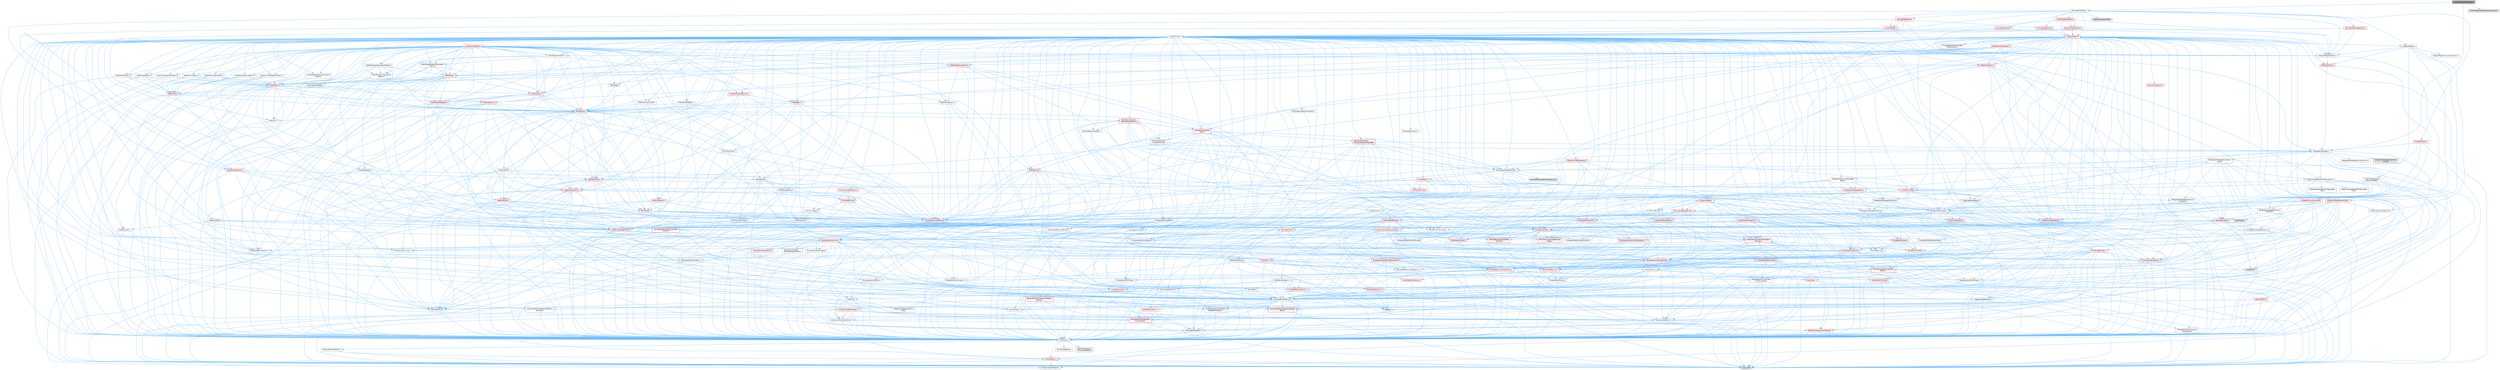 digraph "AudioWidgetsSlateTypes.h"
{
 // INTERACTIVE_SVG=YES
 // LATEX_PDF_SIZE
  bgcolor="transparent";
  edge [fontname=Helvetica,fontsize=10,labelfontname=Helvetica,labelfontsize=10];
  node [fontname=Helvetica,fontsize=10,shape=box,height=0.2,width=0.4];
  Node1 [id="Node000001",label="AudioWidgetsSlateTypes.h",height=0.2,width=0.4,color="gray40", fillcolor="grey60", style="filled", fontcolor="black",tooltip=" "];
  Node1 -> Node2 [id="edge1_Node000001_Node000002",color="steelblue1",style="solid",tooltip=" "];
  Node2 [id="Node000002",label="Delegates/Delegate.h",height=0.2,width=0.4,color="grey40", fillcolor="white", style="filled",URL="$d4/d80/Delegate_8h.html",tooltip=" "];
  Node2 -> Node3 [id="edge2_Node000002_Node000003",color="steelblue1",style="solid",tooltip=" "];
  Node3 [id="Node000003",label="CoreTypes.h",height=0.2,width=0.4,color="grey40", fillcolor="white", style="filled",URL="$dc/dec/CoreTypes_8h.html",tooltip=" "];
  Node3 -> Node4 [id="edge3_Node000003_Node000004",color="steelblue1",style="solid",tooltip=" "];
  Node4 [id="Node000004",label="HAL/Platform.h",height=0.2,width=0.4,color="red", fillcolor="#FFF0F0", style="filled",URL="$d9/dd0/Platform_8h.html",tooltip=" "];
  Node4 -> Node7 [id="edge4_Node000004_Node000007",color="steelblue1",style="solid",tooltip=" "];
  Node7 [id="Node000007",label="type_traits",height=0.2,width=0.4,color="grey60", fillcolor="#E0E0E0", style="filled",tooltip=" "];
  Node4 -> Node8 [id="edge5_Node000004_Node000008",color="steelblue1",style="solid",tooltip=" "];
  Node8 [id="Node000008",label="PreprocessorHelpers.h",height=0.2,width=0.4,color="grey40", fillcolor="white", style="filled",URL="$db/ddb/PreprocessorHelpers_8h.html",tooltip=" "];
  Node3 -> Node14 [id="edge6_Node000003_Node000014",color="steelblue1",style="solid",tooltip=" "];
  Node14 [id="Node000014",label="ProfilingDebugging\l/UMemoryDefines.h",height=0.2,width=0.4,color="grey40", fillcolor="white", style="filled",URL="$d2/da2/UMemoryDefines_8h.html",tooltip=" "];
  Node3 -> Node15 [id="edge7_Node000003_Node000015",color="steelblue1",style="solid",tooltip=" "];
  Node15 [id="Node000015",label="Misc/CoreMiscDefines.h",height=0.2,width=0.4,color="grey40", fillcolor="white", style="filled",URL="$da/d38/CoreMiscDefines_8h.html",tooltip=" "];
  Node15 -> Node4 [id="edge8_Node000015_Node000004",color="steelblue1",style="solid",tooltip=" "];
  Node15 -> Node8 [id="edge9_Node000015_Node000008",color="steelblue1",style="solid",tooltip=" "];
  Node3 -> Node16 [id="edge10_Node000003_Node000016",color="steelblue1",style="solid",tooltip=" "];
  Node16 [id="Node000016",label="Misc/CoreDefines.h",height=0.2,width=0.4,color="grey40", fillcolor="white", style="filled",URL="$d3/dd2/CoreDefines_8h.html",tooltip=" "];
  Node2 -> Node17 [id="edge11_Node000002_Node000017",color="steelblue1",style="solid",tooltip=" "];
  Node17 [id="Node000017",label="Misc/AssertionMacros.h",height=0.2,width=0.4,color="grey40", fillcolor="white", style="filled",URL="$d0/dfa/AssertionMacros_8h.html",tooltip=" "];
  Node17 -> Node3 [id="edge12_Node000017_Node000003",color="steelblue1",style="solid",tooltip=" "];
  Node17 -> Node4 [id="edge13_Node000017_Node000004",color="steelblue1",style="solid",tooltip=" "];
  Node17 -> Node18 [id="edge14_Node000017_Node000018",color="steelblue1",style="solid",tooltip=" "];
  Node18 [id="Node000018",label="HAL/PlatformMisc.h",height=0.2,width=0.4,color="red", fillcolor="#FFF0F0", style="filled",URL="$d0/df5/PlatformMisc_8h.html",tooltip=" "];
  Node18 -> Node3 [id="edge15_Node000018_Node000003",color="steelblue1",style="solid",tooltip=" "];
  Node17 -> Node8 [id="edge16_Node000017_Node000008",color="steelblue1",style="solid",tooltip=" "];
  Node17 -> Node54 [id="edge17_Node000017_Node000054",color="steelblue1",style="solid",tooltip=" "];
  Node54 [id="Node000054",label="Templates/EnableIf.h",height=0.2,width=0.4,color="grey40", fillcolor="white", style="filled",URL="$d7/d60/EnableIf_8h.html",tooltip=" "];
  Node54 -> Node3 [id="edge18_Node000054_Node000003",color="steelblue1",style="solid",tooltip=" "];
  Node17 -> Node55 [id="edge19_Node000017_Node000055",color="steelblue1",style="solid",tooltip=" "];
  Node55 [id="Node000055",label="Templates/IsArrayOrRefOf\lTypeByPredicate.h",height=0.2,width=0.4,color="grey40", fillcolor="white", style="filled",URL="$d6/da1/IsArrayOrRefOfTypeByPredicate_8h.html",tooltip=" "];
  Node55 -> Node3 [id="edge20_Node000055_Node000003",color="steelblue1",style="solid",tooltip=" "];
  Node17 -> Node56 [id="edge21_Node000017_Node000056",color="steelblue1",style="solid",tooltip=" "];
  Node56 [id="Node000056",label="Templates/IsValidVariadic\lFunctionArg.h",height=0.2,width=0.4,color="red", fillcolor="#FFF0F0", style="filled",URL="$d0/dc8/IsValidVariadicFunctionArg_8h.html",tooltip=" "];
  Node56 -> Node3 [id="edge22_Node000056_Node000003",color="steelblue1",style="solid",tooltip=" "];
  Node56 -> Node7 [id="edge23_Node000056_Node000007",color="steelblue1",style="solid",tooltip=" "];
  Node17 -> Node58 [id="edge24_Node000017_Node000058",color="steelblue1",style="solid",tooltip=" "];
  Node58 [id="Node000058",label="Traits/IsCharEncodingCompatible\lWith.h",height=0.2,width=0.4,color="red", fillcolor="#FFF0F0", style="filled",URL="$df/dd1/IsCharEncodingCompatibleWith_8h.html",tooltip=" "];
  Node58 -> Node7 [id="edge25_Node000058_Node000007",color="steelblue1",style="solid",tooltip=" "];
  Node17 -> Node60 [id="edge26_Node000017_Node000060",color="steelblue1",style="solid",tooltip=" "];
  Node60 [id="Node000060",label="Misc/VarArgs.h",height=0.2,width=0.4,color="grey40", fillcolor="white", style="filled",URL="$d5/d6f/VarArgs_8h.html",tooltip=" "];
  Node60 -> Node3 [id="edge27_Node000060_Node000003",color="steelblue1",style="solid",tooltip=" "];
  Node17 -> Node61 [id="edge28_Node000017_Node000061",color="steelblue1",style="solid",tooltip=" "];
  Node61 [id="Node000061",label="String/FormatStringSan.h",height=0.2,width=0.4,color="red", fillcolor="#FFF0F0", style="filled",URL="$d3/d8b/FormatStringSan_8h.html",tooltip=" "];
  Node61 -> Node7 [id="edge29_Node000061_Node000007",color="steelblue1",style="solid",tooltip=" "];
  Node61 -> Node3 [id="edge30_Node000061_Node000003",color="steelblue1",style="solid",tooltip=" "];
  Node61 -> Node62 [id="edge31_Node000061_Node000062",color="steelblue1",style="solid",tooltip=" "];
  Node62 [id="Node000062",label="Templates/Requires.h",height=0.2,width=0.4,color="grey40", fillcolor="white", style="filled",URL="$dc/d96/Requires_8h.html",tooltip=" "];
  Node62 -> Node54 [id="edge32_Node000062_Node000054",color="steelblue1",style="solid",tooltip=" "];
  Node62 -> Node7 [id="edge33_Node000062_Node000007",color="steelblue1",style="solid",tooltip=" "];
  Node61 -> Node56 [id="edge34_Node000061_Node000056",color="steelblue1",style="solid",tooltip=" "];
  Node61 -> Node26 [id="edge35_Node000061_Node000026",color="steelblue1",style="solid",tooltip=" "];
  Node26 [id="Node000026",label="Containers/ContainersFwd.h",height=0.2,width=0.4,color="grey40", fillcolor="white", style="filled",URL="$d4/d0a/ContainersFwd_8h.html",tooltip=" "];
  Node26 -> Node4 [id="edge36_Node000026_Node000004",color="steelblue1",style="solid",tooltip=" "];
  Node26 -> Node3 [id="edge37_Node000026_Node000003",color="steelblue1",style="solid",tooltip=" "];
  Node26 -> Node23 [id="edge38_Node000026_Node000023",color="steelblue1",style="solid",tooltip=" "];
  Node23 [id="Node000023",label="Traits/IsContiguousContainer.h",height=0.2,width=0.4,color="red", fillcolor="#FFF0F0", style="filled",URL="$d5/d3c/IsContiguousContainer_8h.html",tooltip=" "];
  Node23 -> Node3 [id="edge39_Node000023_Node000003",color="steelblue1",style="solid",tooltip=" "];
  Node17 -> Node67 [id="edge40_Node000017_Node000067",color="steelblue1",style="solid",tooltip=" "];
  Node67 [id="Node000067",label="atomic",height=0.2,width=0.4,color="grey60", fillcolor="#E0E0E0", style="filled",tooltip=" "];
  Node2 -> Node68 [id="edge41_Node000002_Node000068",color="steelblue1",style="solid",tooltip=" "];
  Node68 [id="Node000068",label="UObject/NameTypes.h",height=0.2,width=0.4,color="grey40", fillcolor="white", style="filled",URL="$d6/d35/NameTypes_8h.html",tooltip=" "];
  Node68 -> Node3 [id="edge42_Node000068_Node000003",color="steelblue1",style="solid",tooltip=" "];
  Node68 -> Node17 [id="edge43_Node000068_Node000017",color="steelblue1",style="solid",tooltip=" "];
  Node68 -> Node69 [id="edge44_Node000068_Node000069",color="steelblue1",style="solid",tooltip=" "];
  Node69 [id="Node000069",label="HAL/UnrealMemory.h",height=0.2,width=0.4,color="red", fillcolor="#FFF0F0", style="filled",URL="$d9/d96/UnrealMemory_8h.html",tooltip=" "];
  Node69 -> Node3 [id="edge45_Node000069_Node000003",color="steelblue1",style="solid",tooltip=" "];
  Node69 -> Node73 [id="edge46_Node000069_Node000073",color="steelblue1",style="solid",tooltip=" "];
  Node73 [id="Node000073",label="HAL/MemoryBase.h",height=0.2,width=0.4,color="grey40", fillcolor="white", style="filled",URL="$d6/d9f/MemoryBase_8h.html",tooltip=" "];
  Node73 -> Node3 [id="edge47_Node000073_Node000003",color="steelblue1",style="solid",tooltip=" "];
  Node73 -> Node47 [id="edge48_Node000073_Node000047",color="steelblue1",style="solid",tooltip=" "];
  Node47 [id="Node000047",label="HAL/PlatformAtomics.h",height=0.2,width=0.4,color="red", fillcolor="#FFF0F0", style="filled",URL="$d3/d36/PlatformAtomics_8h.html",tooltip=" "];
  Node47 -> Node3 [id="edge49_Node000047_Node000003",color="steelblue1",style="solid",tooltip=" "];
  Node73 -> Node30 [id="edge50_Node000073_Node000030",color="steelblue1",style="solid",tooltip=" "];
  Node30 [id="Node000030",label="HAL/PlatformCrt.h",height=0.2,width=0.4,color="red", fillcolor="#FFF0F0", style="filled",URL="$d8/d75/PlatformCrt_8h.html",tooltip=" "];
  Node73 -> Node74 [id="edge51_Node000073_Node000074",color="steelblue1",style="solid",tooltip=" "];
  Node74 [id="Node000074",label="Misc/Exec.h",height=0.2,width=0.4,color="grey40", fillcolor="white", style="filled",URL="$de/ddb/Exec_8h.html",tooltip=" "];
  Node74 -> Node3 [id="edge52_Node000074_Node000003",color="steelblue1",style="solid",tooltip=" "];
  Node74 -> Node17 [id="edge53_Node000074_Node000017",color="steelblue1",style="solid",tooltip=" "];
  Node73 -> Node75 [id="edge54_Node000073_Node000075",color="steelblue1",style="solid",tooltip=" "];
  Node75 [id="Node000075",label="Misc/OutputDevice.h",height=0.2,width=0.4,color="grey40", fillcolor="white", style="filled",URL="$d7/d32/OutputDevice_8h.html",tooltip=" "];
  Node75 -> Node25 [id="edge55_Node000075_Node000025",color="steelblue1",style="solid",tooltip=" "];
  Node25 [id="Node000025",label="CoreFwd.h",height=0.2,width=0.4,color="grey40", fillcolor="white", style="filled",URL="$d1/d1e/CoreFwd_8h.html",tooltip=" "];
  Node25 -> Node3 [id="edge56_Node000025_Node000003",color="steelblue1",style="solid",tooltip=" "];
  Node25 -> Node26 [id="edge57_Node000025_Node000026",color="steelblue1",style="solid",tooltip=" "];
  Node25 -> Node27 [id="edge58_Node000025_Node000027",color="steelblue1",style="solid",tooltip=" "];
  Node27 [id="Node000027",label="Math/MathFwd.h",height=0.2,width=0.4,color="grey40", fillcolor="white", style="filled",URL="$d2/d10/MathFwd_8h.html",tooltip=" "];
  Node27 -> Node4 [id="edge59_Node000027_Node000004",color="steelblue1",style="solid",tooltip=" "];
  Node25 -> Node28 [id="edge60_Node000025_Node000028",color="steelblue1",style="solid",tooltip=" "];
  Node28 [id="Node000028",label="UObject/UObjectHierarchy\lFwd.h",height=0.2,width=0.4,color="grey40", fillcolor="white", style="filled",URL="$d3/d13/UObjectHierarchyFwd_8h.html",tooltip=" "];
  Node75 -> Node3 [id="edge61_Node000075_Node000003",color="steelblue1",style="solid",tooltip=" "];
  Node75 -> Node76 [id="edge62_Node000075_Node000076",color="steelblue1",style="solid",tooltip=" "];
  Node76 [id="Node000076",label="Logging/LogVerbosity.h",height=0.2,width=0.4,color="grey40", fillcolor="white", style="filled",URL="$d2/d8f/LogVerbosity_8h.html",tooltip=" "];
  Node76 -> Node3 [id="edge63_Node000076_Node000003",color="steelblue1",style="solid",tooltip=" "];
  Node75 -> Node60 [id="edge64_Node000075_Node000060",color="steelblue1",style="solid",tooltip=" "];
  Node75 -> Node55 [id="edge65_Node000075_Node000055",color="steelblue1",style="solid",tooltip=" "];
  Node75 -> Node56 [id="edge66_Node000075_Node000056",color="steelblue1",style="solid",tooltip=" "];
  Node75 -> Node58 [id="edge67_Node000075_Node000058",color="steelblue1",style="solid",tooltip=" "];
  Node73 -> Node77 [id="edge68_Node000073_Node000077",color="steelblue1",style="solid",tooltip=" "];
  Node77 [id="Node000077",label="Templates/Atomic.h",height=0.2,width=0.4,color="red", fillcolor="#FFF0F0", style="filled",URL="$d3/d91/Atomic_8h.html",tooltip=" "];
  Node77 -> Node67 [id="edge69_Node000077_Node000067",color="steelblue1",style="solid",tooltip=" "];
  Node69 -> Node86 [id="edge70_Node000069_Node000086",color="steelblue1",style="solid",tooltip=" "];
  Node86 [id="Node000086",label="HAL/PlatformMemory.h",height=0.2,width=0.4,color="red", fillcolor="#FFF0F0", style="filled",URL="$de/d68/PlatformMemory_8h.html",tooltip=" "];
  Node86 -> Node3 [id="edge71_Node000086_Node000003",color="steelblue1",style="solid",tooltip=" "];
  Node69 -> Node89 [id="edge72_Node000069_Node000089",color="steelblue1",style="solid",tooltip=" "];
  Node89 [id="Node000089",label="Templates/IsPointer.h",height=0.2,width=0.4,color="grey40", fillcolor="white", style="filled",URL="$d7/d05/IsPointer_8h.html",tooltip=" "];
  Node89 -> Node3 [id="edge73_Node000089_Node000003",color="steelblue1",style="solid",tooltip=" "];
  Node68 -> Node90 [id="edge74_Node000068_Node000090",color="steelblue1",style="solid",tooltip=" "];
  Node90 [id="Node000090",label="Templates/UnrealTypeTraits.h",height=0.2,width=0.4,color="red", fillcolor="#FFF0F0", style="filled",URL="$d2/d2d/UnrealTypeTraits_8h.html",tooltip=" "];
  Node90 -> Node3 [id="edge75_Node000090_Node000003",color="steelblue1",style="solid",tooltip=" "];
  Node90 -> Node89 [id="edge76_Node000090_Node000089",color="steelblue1",style="solid",tooltip=" "];
  Node90 -> Node17 [id="edge77_Node000090_Node000017",color="steelblue1",style="solid",tooltip=" "];
  Node90 -> Node82 [id="edge78_Node000090_Node000082",color="steelblue1",style="solid",tooltip=" "];
  Node82 [id="Node000082",label="Templates/AndOrNot.h",height=0.2,width=0.4,color="grey40", fillcolor="white", style="filled",URL="$db/d0a/AndOrNot_8h.html",tooltip=" "];
  Node82 -> Node3 [id="edge79_Node000082_Node000003",color="steelblue1",style="solid",tooltip=" "];
  Node90 -> Node54 [id="edge80_Node000090_Node000054",color="steelblue1",style="solid",tooltip=" "];
  Node90 -> Node91 [id="edge81_Node000090_Node000091",color="steelblue1",style="solid",tooltip=" "];
  Node91 [id="Node000091",label="Templates/IsArithmetic.h",height=0.2,width=0.4,color="grey40", fillcolor="white", style="filled",URL="$d2/d5d/IsArithmetic_8h.html",tooltip=" "];
  Node91 -> Node3 [id="edge82_Node000091_Node000003",color="steelblue1",style="solid",tooltip=" "];
  Node90 -> Node93 [id="edge83_Node000090_Node000093",color="steelblue1",style="solid",tooltip=" "];
  Node93 [id="Node000093",label="Templates/IsPODType.h",height=0.2,width=0.4,color="grey40", fillcolor="white", style="filled",URL="$d7/db1/IsPODType_8h.html",tooltip=" "];
  Node93 -> Node3 [id="edge84_Node000093_Node000003",color="steelblue1",style="solid",tooltip=" "];
  Node90 -> Node94 [id="edge85_Node000090_Node000094",color="steelblue1",style="solid",tooltip=" "];
  Node94 [id="Node000094",label="Templates/IsUECoreType.h",height=0.2,width=0.4,color="grey40", fillcolor="white", style="filled",URL="$d1/db8/IsUECoreType_8h.html",tooltip=" "];
  Node94 -> Node3 [id="edge86_Node000094_Node000003",color="steelblue1",style="solid",tooltip=" "];
  Node94 -> Node7 [id="edge87_Node000094_Node000007",color="steelblue1",style="solid",tooltip=" "];
  Node90 -> Node83 [id="edge88_Node000090_Node000083",color="steelblue1",style="solid",tooltip=" "];
  Node83 [id="Node000083",label="Templates/IsTriviallyCopy\lConstructible.h",height=0.2,width=0.4,color="grey40", fillcolor="white", style="filled",URL="$d3/d78/IsTriviallyCopyConstructible_8h.html",tooltip=" "];
  Node83 -> Node3 [id="edge89_Node000083_Node000003",color="steelblue1",style="solid",tooltip=" "];
  Node83 -> Node7 [id="edge90_Node000083_Node000007",color="steelblue1",style="solid",tooltip=" "];
  Node68 -> Node95 [id="edge91_Node000068_Node000095",color="steelblue1",style="solid",tooltip=" "];
  Node95 [id="Node000095",label="Templates/UnrealTemplate.h",height=0.2,width=0.4,color="red", fillcolor="#FFF0F0", style="filled",URL="$d4/d24/UnrealTemplate_8h.html",tooltip=" "];
  Node95 -> Node3 [id="edge92_Node000095_Node000003",color="steelblue1",style="solid",tooltip=" "];
  Node95 -> Node89 [id="edge93_Node000095_Node000089",color="steelblue1",style="solid",tooltip=" "];
  Node95 -> Node69 [id="edge94_Node000095_Node000069",color="steelblue1",style="solid",tooltip=" "];
  Node95 -> Node90 [id="edge95_Node000095_Node000090",color="steelblue1",style="solid",tooltip=" "];
  Node95 -> Node98 [id="edge96_Node000095_Node000098",color="steelblue1",style="solid",tooltip=" "];
  Node98 [id="Node000098",label="Templates/RemoveReference.h",height=0.2,width=0.4,color="grey40", fillcolor="white", style="filled",URL="$da/dbe/RemoveReference_8h.html",tooltip=" "];
  Node98 -> Node3 [id="edge97_Node000098_Node000003",color="steelblue1",style="solid",tooltip=" "];
  Node95 -> Node62 [id="edge98_Node000095_Node000062",color="steelblue1",style="solid",tooltip=" "];
  Node95 -> Node99 [id="edge99_Node000095_Node000099",color="steelblue1",style="solid",tooltip=" "];
  Node99 [id="Node000099",label="Templates/TypeCompatible\lBytes.h",height=0.2,width=0.4,color="red", fillcolor="#FFF0F0", style="filled",URL="$df/d0a/TypeCompatibleBytes_8h.html",tooltip=" "];
  Node99 -> Node3 [id="edge100_Node000099_Node000003",color="steelblue1",style="solid",tooltip=" "];
  Node99 -> Node7 [id="edge101_Node000099_Node000007",color="steelblue1",style="solid",tooltip=" "];
  Node95 -> Node23 [id="edge102_Node000095_Node000023",color="steelblue1",style="solid",tooltip=" "];
  Node95 -> Node7 [id="edge103_Node000095_Node000007",color="steelblue1",style="solid",tooltip=" "];
  Node68 -> Node101 [id="edge104_Node000068_Node000101",color="steelblue1",style="solid",tooltip=" "];
  Node101 [id="Node000101",label="Containers/UnrealString.h",height=0.2,width=0.4,color="red", fillcolor="#FFF0F0", style="filled",URL="$d5/dba/UnrealString_8h.html",tooltip=" "];
  Node68 -> Node105 [id="edge105_Node000068_Node000105",color="steelblue1",style="solid",tooltip=" "];
  Node105 [id="Node000105",label="HAL/CriticalSection.h",height=0.2,width=0.4,color="red", fillcolor="#FFF0F0", style="filled",URL="$d6/d90/CriticalSection_8h.html",tooltip=" "];
  Node68 -> Node108 [id="edge106_Node000068_Node000108",color="steelblue1",style="solid",tooltip=" "];
  Node108 [id="Node000108",label="Containers/StringConv.h",height=0.2,width=0.4,color="red", fillcolor="#FFF0F0", style="filled",URL="$d3/ddf/StringConv_8h.html",tooltip=" "];
  Node108 -> Node3 [id="edge107_Node000108_Node000003",color="steelblue1",style="solid",tooltip=" "];
  Node108 -> Node17 [id="edge108_Node000108_Node000017",color="steelblue1",style="solid",tooltip=" "];
  Node108 -> Node109 [id="edge109_Node000108_Node000109",color="steelblue1",style="solid",tooltip=" "];
  Node109 [id="Node000109",label="Containers/ContainerAllocation\lPolicies.h",height=0.2,width=0.4,color="red", fillcolor="#FFF0F0", style="filled",URL="$d7/dff/ContainerAllocationPolicies_8h.html",tooltip=" "];
  Node109 -> Node3 [id="edge110_Node000109_Node000003",color="steelblue1",style="solid",tooltip=" "];
  Node109 -> Node109 [id="edge111_Node000109_Node000109",color="steelblue1",style="solid",tooltip=" "];
  Node109 -> Node111 [id="edge112_Node000109_Node000111",color="steelblue1",style="solid",tooltip=" "];
  Node111 [id="Node000111",label="HAL/PlatformMath.h",height=0.2,width=0.4,color="red", fillcolor="#FFF0F0", style="filled",URL="$dc/d53/PlatformMath_8h.html",tooltip=" "];
  Node111 -> Node3 [id="edge113_Node000111_Node000003",color="steelblue1",style="solid",tooltip=" "];
  Node109 -> Node69 [id="edge114_Node000109_Node000069",color="steelblue1",style="solid",tooltip=" "];
  Node109 -> Node40 [id="edge115_Node000109_Node000040",color="steelblue1",style="solid",tooltip=" "];
  Node40 [id="Node000040",label="Math/NumericLimits.h",height=0.2,width=0.4,color="grey40", fillcolor="white", style="filled",URL="$df/d1b/NumericLimits_8h.html",tooltip=" "];
  Node40 -> Node3 [id="edge116_Node000040_Node000003",color="steelblue1",style="solid",tooltip=" "];
  Node109 -> Node17 [id="edge117_Node000109_Node000017",color="steelblue1",style="solid",tooltip=" "];
  Node109 -> Node120 [id="edge118_Node000109_Node000120",color="steelblue1",style="solid",tooltip=" "];
  Node120 [id="Node000120",label="Templates/MemoryOps.h",height=0.2,width=0.4,color="red", fillcolor="#FFF0F0", style="filled",URL="$db/dea/MemoryOps_8h.html",tooltip=" "];
  Node120 -> Node3 [id="edge119_Node000120_Node000003",color="steelblue1",style="solid",tooltip=" "];
  Node120 -> Node69 [id="edge120_Node000120_Node000069",color="steelblue1",style="solid",tooltip=" "];
  Node120 -> Node84 [id="edge121_Node000120_Node000084",color="steelblue1",style="solid",tooltip=" "];
  Node84 [id="Node000084",label="Templates/IsTriviallyCopy\lAssignable.h",height=0.2,width=0.4,color="grey40", fillcolor="white", style="filled",URL="$d2/df2/IsTriviallyCopyAssignable_8h.html",tooltip=" "];
  Node84 -> Node3 [id="edge122_Node000084_Node000003",color="steelblue1",style="solid",tooltip=" "];
  Node84 -> Node7 [id="edge123_Node000084_Node000007",color="steelblue1",style="solid",tooltip=" "];
  Node120 -> Node83 [id="edge124_Node000120_Node000083",color="steelblue1",style="solid",tooltip=" "];
  Node120 -> Node62 [id="edge125_Node000120_Node000062",color="steelblue1",style="solid",tooltip=" "];
  Node120 -> Node90 [id="edge126_Node000120_Node000090",color="steelblue1",style="solid",tooltip=" "];
  Node120 -> Node7 [id="edge127_Node000120_Node000007",color="steelblue1",style="solid",tooltip=" "];
  Node109 -> Node99 [id="edge128_Node000109_Node000099",color="steelblue1",style="solid",tooltip=" "];
  Node109 -> Node7 [id="edge129_Node000109_Node000007",color="steelblue1",style="solid",tooltip=" "];
  Node108 -> Node121 [id="edge130_Node000108_Node000121",color="steelblue1",style="solid",tooltip=" "];
  Node121 [id="Node000121",label="Containers/Array.h",height=0.2,width=0.4,color="red", fillcolor="#FFF0F0", style="filled",URL="$df/dd0/Array_8h.html",tooltip=" "];
  Node121 -> Node3 [id="edge131_Node000121_Node000003",color="steelblue1",style="solid",tooltip=" "];
  Node121 -> Node17 [id="edge132_Node000121_Node000017",color="steelblue1",style="solid",tooltip=" "];
  Node121 -> Node122 [id="edge133_Node000121_Node000122",color="steelblue1",style="solid",tooltip=" "];
  Node122 [id="Node000122",label="Misc/IntrusiveUnsetOptional\lState.h",height=0.2,width=0.4,color="red", fillcolor="#FFF0F0", style="filled",URL="$d2/d0a/IntrusiveUnsetOptionalState_8h.html",tooltip=" "];
  Node121 -> Node69 [id="edge134_Node000121_Node000069",color="steelblue1",style="solid",tooltip=" "];
  Node121 -> Node90 [id="edge135_Node000121_Node000090",color="steelblue1",style="solid",tooltip=" "];
  Node121 -> Node95 [id="edge136_Node000121_Node000095",color="steelblue1",style="solid",tooltip=" "];
  Node121 -> Node109 [id="edge137_Node000121_Node000109",color="steelblue1",style="solid",tooltip=" "];
  Node121 -> Node128 [id="edge138_Node000121_Node000128",color="steelblue1",style="solid",tooltip=" "];
  Node128 [id="Node000128",label="Serialization/Archive.h",height=0.2,width=0.4,color="red", fillcolor="#FFF0F0", style="filled",URL="$d7/d3b/Archive_8h.html",tooltip=" "];
  Node128 -> Node25 [id="edge139_Node000128_Node000025",color="steelblue1",style="solid",tooltip=" "];
  Node128 -> Node3 [id="edge140_Node000128_Node000003",color="steelblue1",style="solid",tooltip=" "];
  Node128 -> Node129 [id="edge141_Node000128_Node000129",color="steelblue1",style="solid",tooltip=" "];
  Node129 [id="Node000129",label="HAL/PlatformProperties.h",height=0.2,width=0.4,color="red", fillcolor="#FFF0F0", style="filled",URL="$d9/db0/PlatformProperties_8h.html",tooltip=" "];
  Node129 -> Node3 [id="edge142_Node000129_Node000003",color="steelblue1",style="solid",tooltip=" "];
  Node128 -> Node132 [id="edge143_Node000128_Node000132",color="steelblue1",style="solid",tooltip=" "];
  Node132 [id="Node000132",label="Internationalization\l/TextNamespaceFwd.h",height=0.2,width=0.4,color="grey40", fillcolor="white", style="filled",URL="$d8/d97/TextNamespaceFwd_8h.html",tooltip=" "];
  Node132 -> Node3 [id="edge144_Node000132_Node000003",color="steelblue1",style="solid",tooltip=" "];
  Node128 -> Node27 [id="edge145_Node000128_Node000027",color="steelblue1",style="solid",tooltip=" "];
  Node128 -> Node17 [id="edge146_Node000128_Node000017",color="steelblue1",style="solid",tooltip=" "];
  Node128 -> Node133 [id="edge147_Node000128_Node000133",color="steelblue1",style="solid",tooltip=" "];
  Node133 [id="Node000133",label="Misc/EngineVersionBase.h",height=0.2,width=0.4,color="grey40", fillcolor="white", style="filled",URL="$d5/d2b/EngineVersionBase_8h.html",tooltip=" "];
  Node133 -> Node3 [id="edge148_Node000133_Node000003",color="steelblue1",style="solid",tooltip=" "];
  Node128 -> Node60 [id="edge149_Node000128_Node000060",color="steelblue1",style="solid",tooltip=" "];
  Node128 -> Node54 [id="edge150_Node000128_Node000054",color="steelblue1",style="solid",tooltip=" "];
  Node128 -> Node55 [id="edge151_Node000128_Node000055",color="steelblue1",style="solid",tooltip=" "];
  Node128 -> Node136 [id="edge152_Node000128_Node000136",color="steelblue1",style="solid",tooltip=" "];
  Node136 [id="Node000136",label="Templates/IsEnumClass.h",height=0.2,width=0.4,color="grey40", fillcolor="white", style="filled",URL="$d7/d15/IsEnumClass_8h.html",tooltip=" "];
  Node136 -> Node3 [id="edge153_Node000136_Node000003",color="steelblue1",style="solid",tooltip=" "];
  Node136 -> Node82 [id="edge154_Node000136_Node000082",color="steelblue1",style="solid",tooltip=" "];
  Node128 -> Node56 [id="edge155_Node000128_Node000056",color="steelblue1",style="solid",tooltip=" "];
  Node128 -> Node95 [id="edge156_Node000128_Node000095",color="steelblue1",style="solid",tooltip=" "];
  Node128 -> Node58 [id="edge157_Node000128_Node000058",color="steelblue1",style="solid",tooltip=" "];
  Node128 -> Node137 [id="edge158_Node000128_Node000137",color="steelblue1",style="solid",tooltip=" "];
  Node137 [id="Node000137",label="UObject/ObjectVersion.h",height=0.2,width=0.4,color="grey40", fillcolor="white", style="filled",URL="$da/d63/ObjectVersion_8h.html",tooltip=" "];
  Node137 -> Node3 [id="edge159_Node000137_Node000003",color="steelblue1",style="solid",tooltip=" "];
  Node121 -> Node165 [id="edge160_Node000121_Node000165",color="steelblue1",style="solid",tooltip=" "];
  Node165 [id="Node000165",label="Concepts/GetTypeHashable.h",height=0.2,width=0.4,color="grey40", fillcolor="white", style="filled",URL="$d3/da2/GetTypeHashable_8h.html",tooltip=" "];
  Node165 -> Node3 [id="edge161_Node000165_Node000003",color="steelblue1",style="solid",tooltip=" "];
  Node165 -> Node143 [id="edge162_Node000165_Node000143",color="steelblue1",style="solid",tooltip=" "];
  Node143 [id="Node000143",label="Templates/TypeHash.h",height=0.2,width=0.4,color="red", fillcolor="#FFF0F0", style="filled",URL="$d1/d62/TypeHash_8h.html",tooltip=" "];
  Node143 -> Node3 [id="edge163_Node000143_Node000003",color="steelblue1",style="solid",tooltip=" "];
  Node143 -> Node62 [id="edge164_Node000143_Node000062",color="steelblue1",style="solid",tooltip=" "];
  Node143 -> Node144 [id="edge165_Node000143_Node000144",color="steelblue1",style="solid",tooltip=" "];
  Node144 [id="Node000144",label="Misc/Crc.h",height=0.2,width=0.4,color="red", fillcolor="#FFF0F0", style="filled",URL="$d4/dd2/Crc_8h.html",tooltip=" "];
  Node144 -> Node3 [id="edge166_Node000144_Node000003",color="steelblue1",style="solid",tooltip=" "];
  Node144 -> Node71 [id="edge167_Node000144_Node000071",color="steelblue1",style="solid",tooltip=" "];
  Node71 [id="Node000071",label="HAL/PlatformString.h",height=0.2,width=0.4,color="red", fillcolor="#FFF0F0", style="filled",URL="$db/db5/PlatformString_8h.html",tooltip=" "];
  Node71 -> Node3 [id="edge168_Node000071_Node000003",color="steelblue1",style="solid",tooltip=" "];
  Node144 -> Node17 [id="edge169_Node000144_Node000017",color="steelblue1",style="solid",tooltip=" "];
  Node144 -> Node145 [id="edge170_Node000144_Node000145",color="steelblue1",style="solid",tooltip=" "];
  Node145 [id="Node000145",label="Misc/CString.h",height=0.2,width=0.4,color="grey40", fillcolor="white", style="filled",URL="$d2/d49/CString_8h.html",tooltip=" "];
  Node145 -> Node3 [id="edge171_Node000145_Node000003",color="steelblue1",style="solid",tooltip=" "];
  Node145 -> Node30 [id="edge172_Node000145_Node000030",color="steelblue1",style="solid",tooltip=" "];
  Node145 -> Node71 [id="edge173_Node000145_Node000071",color="steelblue1",style="solid",tooltip=" "];
  Node145 -> Node17 [id="edge174_Node000145_Node000017",color="steelblue1",style="solid",tooltip=" "];
  Node145 -> Node146 [id="edge175_Node000145_Node000146",color="steelblue1",style="solid",tooltip=" "];
  Node146 [id="Node000146",label="Misc/Char.h",height=0.2,width=0.4,color="red", fillcolor="#FFF0F0", style="filled",URL="$d0/d58/Char_8h.html",tooltip=" "];
  Node146 -> Node3 [id="edge176_Node000146_Node000003",color="steelblue1",style="solid",tooltip=" "];
  Node146 -> Node7 [id="edge177_Node000146_Node000007",color="steelblue1",style="solid",tooltip=" "];
  Node145 -> Node60 [id="edge178_Node000145_Node000060",color="steelblue1",style="solid",tooltip=" "];
  Node145 -> Node55 [id="edge179_Node000145_Node000055",color="steelblue1",style="solid",tooltip=" "];
  Node145 -> Node56 [id="edge180_Node000145_Node000056",color="steelblue1",style="solid",tooltip=" "];
  Node145 -> Node58 [id="edge181_Node000145_Node000058",color="steelblue1",style="solid",tooltip=" "];
  Node144 -> Node146 [id="edge182_Node000144_Node000146",color="steelblue1",style="solid",tooltip=" "];
  Node144 -> Node90 [id="edge183_Node000144_Node000090",color="steelblue1",style="solid",tooltip=" "];
  Node143 -> Node7 [id="edge184_Node000143_Node000007",color="steelblue1",style="solid",tooltip=" "];
  Node121 -> Node154 [id="edge185_Node000121_Node000154",color="steelblue1",style="solid",tooltip=" "];
  Node154 [id="Node000154",label="Templates/Invoke.h",height=0.2,width=0.4,color="red", fillcolor="#FFF0F0", style="filled",URL="$d7/deb/Invoke_8h.html",tooltip=" "];
  Node154 -> Node3 [id="edge186_Node000154_Node000003",color="steelblue1",style="solid",tooltip=" "];
  Node154 -> Node95 [id="edge187_Node000154_Node000095",color="steelblue1",style="solid",tooltip=" "];
  Node154 -> Node7 [id="edge188_Node000154_Node000007",color="steelblue1",style="solid",tooltip=" "];
  Node121 -> Node159 [id="edge189_Node000121_Node000159",color="steelblue1",style="solid",tooltip=" "];
  Node159 [id="Node000159",label="Templates/Less.h",height=0.2,width=0.4,color="grey40", fillcolor="white", style="filled",URL="$de/dc8/Less_8h.html",tooltip=" "];
  Node159 -> Node3 [id="edge190_Node000159_Node000003",color="steelblue1",style="solid",tooltip=" "];
  Node159 -> Node95 [id="edge191_Node000159_Node000095",color="steelblue1",style="solid",tooltip=" "];
  Node121 -> Node166 [id="edge192_Node000121_Node000166",color="steelblue1",style="solid",tooltip=" "];
  Node166 [id="Node000166",label="Templates/LosesQualifiers\lFromTo.h",height=0.2,width=0.4,color="red", fillcolor="#FFF0F0", style="filled",URL="$d2/db3/LosesQualifiersFromTo_8h.html",tooltip=" "];
  Node166 -> Node7 [id="edge193_Node000166_Node000007",color="steelblue1",style="solid",tooltip=" "];
  Node121 -> Node62 [id="edge194_Node000121_Node000062",color="steelblue1",style="solid",tooltip=" "];
  Node121 -> Node167 [id="edge195_Node000121_Node000167",color="steelblue1",style="solid",tooltip=" "];
  Node167 [id="Node000167",label="Templates/Sorting.h",height=0.2,width=0.4,color="red", fillcolor="#FFF0F0", style="filled",URL="$d3/d9e/Sorting_8h.html",tooltip=" "];
  Node167 -> Node3 [id="edge196_Node000167_Node000003",color="steelblue1",style="solid",tooltip=" "];
  Node167 -> Node111 [id="edge197_Node000167_Node000111",color="steelblue1",style="solid",tooltip=" "];
  Node167 -> Node159 [id="edge198_Node000167_Node000159",color="steelblue1",style="solid",tooltip=" "];
  Node121 -> Node171 [id="edge199_Node000121_Node000171",color="steelblue1",style="solid",tooltip=" "];
  Node171 [id="Node000171",label="Templates/AlignmentTemplates.h",height=0.2,width=0.4,color="red", fillcolor="#FFF0F0", style="filled",URL="$dd/d32/AlignmentTemplates_8h.html",tooltip=" "];
  Node171 -> Node3 [id="edge200_Node000171_Node000003",color="steelblue1",style="solid",tooltip=" "];
  Node171 -> Node89 [id="edge201_Node000171_Node000089",color="steelblue1",style="solid",tooltip=" "];
  Node121 -> Node7 [id="edge202_Node000121_Node000007",color="steelblue1",style="solid",tooltip=" "];
  Node108 -> Node145 [id="edge203_Node000108_Node000145",color="steelblue1",style="solid",tooltip=" "];
  Node108 -> Node172 [id="edge204_Node000108_Node000172",color="steelblue1",style="solid",tooltip=" "];
  Node172 [id="Node000172",label="Templates/IsArray.h",height=0.2,width=0.4,color="grey40", fillcolor="white", style="filled",URL="$d8/d8d/IsArray_8h.html",tooltip=" "];
  Node172 -> Node3 [id="edge205_Node000172_Node000003",color="steelblue1",style="solid",tooltip=" "];
  Node108 -> Node95 [id="edge206_Node000108_Node000095",color="steelblue1",style="solid",tooltip=" "];
  Node108 -> Node90 [id="edge207_Node000108_Node000090",color="steelblue1",style="solid",tooltip=" "];
  Node108 -> Node58 [id="edge208_Node000108_Node000058",color="steelblue1",style="solid",tooltip=" "];
  Node108 -> Node23 [id="edge209_Node000108_Node000023",color="steelblue1",style="solid",tooltip=" "];
  Node108 -> Node7 [id="edge210_Node000108_Node000007",color="steelblue1",style="solid",tooltip=" "];
  Node68 -> Node20 [id="edge211_Node000068_Node000020",color="steelblue1",style="solid",tooltip=" "];
  Node20 [id="Node000020",label="Containers/StringFwd.h",height=0.2,width=0.4,color="red", fillcolor="#FFF0F0", style="filled",URL="$df/d37/StringFwd_8h.html",tooltip=" "];
  Node20 -> Node3 [id="edge212_Node000020_Node000003",color="steelblue1",style="solid",tooltip=" "];
  Node20 -> Node23 [id="edge213_Node000020_Node000023",color="steelblue1",style="solid",tooltip=" "];
  Node68 -> Node173 [id="edge214_Node000068_Node000173",color="steelblue1",style="solid",tooltip=" "];
  Node173 [id="Node000173",label="UObject/UnrealNames.h",height=0.2,width=0.4,color="red", fillcolor="#FFF0F0", style="filled",URL="$d8/db1/UnrealNames_8h.html",tooltip=" "];
  Node173 -> Node3 [id="edge215_Node000173_Node000003",color="steelblue1",style="solid",tooltip=" "];
  Node68 -> Node77 [id="edge216_Node000068_Node000077",color="steelblue1",style="solid",tooltip=" "];
  Node68 -> Node139 [id="edge217_Node000068_Node000139",color="steelblue1",style="solid",tooltip=" "];
  Node139 [id="Node000139",label="Serialization/MemoryLayout.h",height=0.2,width=0.4,color="red", fillcolor="#FFF0F0", style="filled",URL="$d7/d66/MemoryLayout_8h.html",tooltip=" "];
  Node139 -> Node140 [id="edge218_Node000139_Node000140",color="steelblue1",style="solid",tooltip=" "];
  Node140 [id="Node000140",label="Concepts/StaticClassProvider.h",height=0.2,width=0.4,color="grey40", fillcolor="white", style="filled",URL="$dd/d83/StaticClassProvider_8h.html",tooltip=" "];
  Node139 -> Node141 [id="edge219_Node000139_Node000141",color="steelblue1",style="solid",tooltip=" "];
  Node141 [id="Node000141",label="Concepts/StaticStructProvider.h",height=0.2,width=0.4,color="grey40", fillcolor="white", style="filled",URL="$d5/d77/StaticStructProvider_8h.html",tooltip=" "];
  Node139 -> Node142 [id="edge220_Node000139_Node000142",color="steelblue1",style="solid",tooltip=" "];
  Node142 [id="Node000142",label="Containers/EnumAsByte.h",height=0.2,width=0.4,color="grey40", fillcolor="white", style="filled",URL="$d6/d9a/EnumAsByte_8h.html",tooltip=" "];
  Node142 -> Node3 [id="edge221_Node000142_Node000003",color="steelblue1",style="solid",tooltip=" "];
  Node142 -> Node93 [id="edge222_Node000142_Node000093",color="steelblue1",style="solid",tooltip=" "];
  Node142 -> Node143 [id="edge223_Node000142_Node000143",color="steelblue1",style="solid",tooltip=" "];
  Node139 -> Node20 [id="edge224_Node000139_Node000020",color="steelblue1",style="solid",tooltip=" "];
  Node139 -> Node69 [id="edge225_Node000139_Node000069",color="steelblue1",style="solid",tooltip=" "];
  Node139 -> Node54 [id="edge226_Node000139_Node000054",color="steelblue1",style="solid",tooltip=" "];
  Node139 -> Node95 [id="edge227_Node000139_Node000095",color="steelblue1",style="solid",tooltip=" "];
  Node68 -> Node122 [id="edge228_Node000068_Node000122",color="steelblue1",style="solid",tooltip=" "];
  Node68 -> Node175 [id="edge229_Node000068_Node000175",color="steelblue1",style="solid",tooltip=" "];
  Node175 [id="Node000175",label="Misc/StringBuilder.h",height=0.2,width=0.4,color="red", fillcolor="#FFF0F0", style="filled",URL="$d4/d52/StringBuilder_8h.html",tooltip=" "];
  Node175 -> Node20 [id="edge230_Node000175_Node000020",color="steelblue1",style="solid",tooltip=" "];
  Node175 -> Node3 [id="edge231_Node000175_Node000003",color="steelblue1",style="solid",tooltip=" "];
  Node175 -> Node71 [id="edge232_Node000175_Node000071",color="steelblue1",style="solid",tooltip=" "];
  Node175 -> Node69 [id="edge233_Node000175_Node000069",color="steelblue1",style="solid",tooltip=" "];
  Node175 -> Node17 [id="edge234_Node000175_Node000017",color="steelblue1",style="solid",tooltip=" "];
  Node175 -> Node145 [id="edge235_Node000175_Node000145",color="steelblue1",style="solid",tooltip=" "];
  Node175 -> Node54 [id="edge236_Node000175_Node000054",color="steelblue1",style="solid",tooltip=" "];
  Node175 -> Node55 [id="edge237_Node000175_Node000055",color="steelblue1",style="solid",tooltip=" "];
  Node175 -> Node56 [id="edge238_Node000175_Node000056",color="steelblue1",style="solid",tooltip=" "];
  Node175 -> Node62 [id="edge239_Node000175_Node000062",color="steelblue1",style="solid",tooltip=" "];
  Node175 -> Node95 [id="edge240_Node000175_Node000095",color="steelblue1",style="solid",tooltip=" "];
  Node175 -> Node90 [id="edge241_Node000175_Node000090",color="steelblue1",style="solid",tooltip=" "];
  Node175 -> Node58 [id="edge242_Node000175_Node000058",color="steelblue1",style="solid",tooltip=" "];
  Node175 -> Node23 [id="edge243_Node000175_Node000023",color="steelblue1",style="solid",tooltip=" "];
  Node175 -> Node7 [id="edge244_Node000175_Node000007",color="steelblue1",style="solid",tooltip=" "];
  Node68 -> Node53 [id="edge245_Node000068_Node000053",color="steelblue1",style="solid",tooltip=" "];
  Node53 [id="Node000053",label="Trace/Trace.h",height=0.2,width=0.4,color="grey60", fillcolor="#E0E0E0", style="filled",tooltip=" "];
  Node2 -> Node181 [id="edge246_Node000002_Node000181",color="steelblue1",style="solid",tooltip=" "];
  Node181 [id="Node000181",label="Templates/SharedPointer.h",height=0.2,width=0.4,color="grey40", fillcolor="white", style="filled",URL="$d2/d17/SharedPointer_8h.html",tooltip=" "];
  Node181 -> Node3 [id="edge247_Node000181_Node000003",color="steelblue1",style="solid",tooltip=" "];
  Node181 -> Node122 [id="edge248_Node000181_Node000122",color="steelblue1",style="solid",tooltip=" "];
  Node181 -> Node182 [id="edge249_Node000181_Node000182",color="steelblue1",style="solid",tooltip=" "];
  Node182 [id="Node000182",label="Templates/PointerIsConvertible\lFromTo.h",height=0.2,width=0.4,color="red", fillcolor="#FFF0F0", style="filled",URL="$d6/d65/PointerIsConvertibleFromTo_8h.html",tooltip=" "];
  Node182 -> Node3 [id="edge250_Node000182_Node000003",color="steelblue1",style="solid",tooltip=" "];
  Node182 -> Node166 [id="edge251_Node000182_Node000166",color="steelblue1",style="solid",tooltip=" "];
  Node182 -> Node7 [id="edge252_Node000182_Node000007",color="steelblue1",style="solid",tooltip=" "];
  Node181 -> Node17 [id="edge253_Node000181_Node000017",color="steelblue1",style="solid",tooltip=" "];
  Node181 -> Node69 [id="edge254_Node000181_Node000069",color="steelblue1",style="solid",tooltip=" "];
  Node181 -> Node121 [id="edge255_Node000181_Node000121",color="steelblue1",style="solid",tooltip=" "];
  Node181 -> Node183 [id="edge256_Node000181_Node000183",color="steelblue1",style="solid",tooltip=" "];
  Node183 [id="Node000183",label="Containers/Map.h",height=0.2,width=0.4,color="red", fillcolor="#FFF0F0", style="filled",URL="$df/d79/Map_8h.html",tooltip=" "];
  Node183 -> Node3 [id="edge257_Node000183_Node000003",color="steelblue1",style="solid",tooltip=" "];
  Node183 -> Node184 [id="edge258_Node000183_Node000184",color="steelblue1",style="solid",tooltip=" "];
  Node184 [id="Node000184",label="Algo/Reverse.h",height=0.2,width=0.4,color="grey40", fillcolor="white", style="filled",URL="$d5/d93/Reverse_8h.html",tooltip=" "];
  Node184 -> Node3 [id="edge259_Node000184_Node000003",color="steelblue1",style="solid",tooltip=" "];
  Node184 -> Node95 [id="edge260_Node000184_Node000095",color="steelblue1",style="solid",tooltip=" "];
  Node183 -> Node185 [id="edge261_Node000183_Node000185",color="steelblue1",style="solid",tooltip=" "];
  Node185 [id="Node000185",label="Containers/Set.h",height=0.2,width=0.4,color="red", fillcolor="#FFF0F0", style="filled",URL="$d4/d45/Set_8h.html",tooltip=" "];
  Node185 -> Node109 [id="edge262_Node000185_Node000109",color="steelblue1",style="solid",tooltip=" "];
  Node185 -> Node187 [id="edge263_Node000185_Node000187",color="steelblue1",style="solid",tooltip=" "];
  Node187 [id="Node000187",label="Containers/SparseArray.h",height=0.2,width=0.4,color="red", fillcolor="#FFF0F0", style="filled",URL="$d5/dbf/SparseArray_8h.html",tooltip=" "];
  Node187 -> Node3 [id="edge264_Node000187_Node000003",color="steelblue1",style="solid",tooltip=" "];
  Node187 -> Node17 [id="edge265_Node000187_Node000017",color="steelblue1",style="solid",tooltip=" "];
  Node187 -> Node69 [id="edge266_Node000187_Node000069",color="steelblue1",style="solid",tooltip=" "];
  Node187 -> Node90 [id="edge267_Node000187_Node000090",color="steelblue1",style="solid",tooltip=" "];
  Node187 -> Node95 [id="edge268_Node000187_Node000095",color="steelblue1",style="solid",tooltip=" "];
  Node187 -> Node109 [id="edge269_Node000187_Node000109",color="steelblue1",style="solid",tooltip=" "];
  Node187 -> Node159 [id="edge270_Node000187_Node000159",color="steelblue1",style="solid",tooltip=" "];
  Node187 -> Node121 [id="edge271_Node000187_Node000121",color="steelblue1",style="solid",tooltip=" "];
  Node187 -> Node170 [id="edge272_Node000187_Node000170",color="steelblue1",style="solid",tooltip=" "];
  Node170 [id="Node000170",label="Math/UnrealMathUtility.h",height=0.2,width=0.4,color="red", fillcolor="#FFF0F0", style="filled",URL="$db/db8/UnrealMathUtility_8h.html",tooltip=" "];
  Node170 -> Node3 [id="edge273_Node000170_Node000003",color="steelblue1",style="solid",tooltip=" "];
  Node170 -> Node17 [id="edge274_Node000170_Node000017",color="steelblue1",style="solid",tooltip=" "];
  Node170 -> Node111 [id="edge275_Node000170_Node000111",color="steelblue1",style="solid",tooltip=" "];
  Node170 -> Node27 [id="edge276_Node000170_Node000027",color="steelblue1",style="solid",tooltip=" "];
  Node170 -> Node62 [id="edge277_Node000170_Node000062",color="steelblue1",style="solid",tooltip=" "];
  Node187 -> Node188 [id="edge278_Node000187_Node000188",color="steelblue1",style="solid",tooltip=" "];
  Node188 [id="Node000188",label="Containers/ScriptArray.h",height=0.2,width=0.4,color="red", fillcolor="#FFF0F0", style="filled",URL="$dc/daf/ScriptArray_8h.html",tooltip=" "];
  Node188 -> Node3 [id="edge279_Node000188_Node000003",color="steelblue1",style="solid",tooltip=" "];
  Node188 -> Node17 [id="edge280_Node000188_Node000017",color="steelblue1",style="solid",tooltip=" "];
  Node188 -> Node69 [id="edge281_Node000188_Node000069",color="steelblue1",style="solid",tooltip=" "];
  Node188 -> Node109 [id="edge282_Node000188_Node000109",color="steelblue1",style="solid",tooltip=" "];
  Node188 -> Node121 [id="edge283_Node000188_Node000121",color="steelblue1",style="solid",tooltip=" "];
  Node187 -> Node189 [id="edge284_Node000187_Node000189",color="steelblue1",style="solid",tooltip=" "];
  Node189 [id="Node000189",label="Containers/BitArray.h",height=0.2,width=0.4,color="red", fillcolor="#FFF0F0", style="filled",URL="$d1/de4/BitArray_8h.html",tooltip=" "];
  Node189 -> Node109 [id="edge285_Node000189_Node000109",color="steelblue1",style="solid",tooltip=" "];
  Node189 -> Node3 [id="edge286_Node000189_Node000003",color="steelblue1",style="solid",tooltip=" "];
  Node189 -> Node47 [id="edge287_Node000189_Node000047",color="steelblue1",style="solid",tooltip=" "];
  Node189 -> Node69 [id="edge288_Node000189_Node000069",color="steelblue1",style="solid",tooltip=" "];
  Node189 -> Node170 [id="edge289_Node000189_Node000170",color="steelblue1",style="solid",tooltip=" "];
  Node189 -> Node17 [id="edge290_Node000189_Node000017",color="steelblue1",style="solid",tooltip=" "];
  Node189 -> Node42 [id="edge291_Node000189_Node000042",color="steelblue1",style="solid",tooltip=" "];
  Node42 [id="Node000042",label="Misc/EnumClassFlags.h",height=0.2,width=0.4,color="grey40", fillcolor="white", style="filled",URL="$d8/de7/EnumClassFlags_8h.html",tooltip=" "];
  Node189 -> Node128 [id="edge292_Node000189_Node000128",color="steelblue1",style="solid",tooltip=" "];
  Node189 -> Node139 [id="edge293_Node000189_Node000139",color="steelblue1",style="solid",tooltip=" "];
  Node189 -> Node54 [id="edge294_Node000189_Node000054",color="steelblue1",style="solid",tooltip=" "];
  Node189 -> Node154 [id="edge295_Node000189_Node000154",color="steelblue1",style="solid",tooltip=" "];
  Node189 -> Node95 [id="edge296_Node000189_Node000095",color="steelblue1",style="solid",tooltip=" "];
  Node189 -> Node90 [id="edge297_Node000189_Node000090",color="steelblue1",style="solid",tooltip=" "];
  Node187 -> Node101 [id="edge298_Node000187_Node000101",color="steelblue1",style="solid",tooltip=" "];
  Node187 -> Node122 [id="edge299_Node000187_Node000122",color="steelblue1",style="solid",tooltip=" "];
  Node185 -> Node26 [id="edge300_Node000185_Node000026",color="steelblue1",style="solid",tooltip=" "];
  Node185 -> Node170 [id="edge301_Node000185_Node000170",color="steelblue1",style="solid",tooltip=" "];
  Node185 -> Node17 [id="edge302_Node000185_Node000017",color="steelblue1",style="solid",tooltip=" "];
  Node185 -> Node205 [id="edge303_Node000185_Node000205",color="steelblue1",style="solid",tooltip=" "];
  Node205 [id="Node000205",label="Misc/StructBuilder.h",height=0.2,width=0.4,color="grey40", fillcolor="white", style="filled",URL="$d9/db3/StructBuilder_8h.html",tooltip=" "];
  Node205 -> Node3 [id="edge304_Node000205_Node000003",color="steelblue1",style="solid",tooltip=" "];
  Node205 -> Node170 [id="edge305_Node000205_Node000170",color="steelblue1",style="solid",tooltip=" "];
  Node205 -> Node171 [id="edge306_Node000205_Node000171",color="steelblue1",style="solid",tooltip=" "];
  Node185 -> Node206 [id="edge307_Node000185_Node000206",color="steelblue1",style="solid",tooltip=" "];
  Node206 [id="Node000206",label="Templates/Function.h",height=0.2,width=0.4,color="red", fillcolor="#FFF0F0", style="filled",URL="$df/df5/Function_8h.html",tooltip=" "];
  Node206 -> Node3 [id="edge308_Node000206_Node000003",color="steelblue1",style="solid",tooltip=" "];
  Node206 -> Node17 [id="edge309_Node000206_Node000017",color="steelblue1",style="solid",tooltip=" "];
  Node206 -> Node122 [id="edge310_Node000206_Node000122",color="steelblue1",style="solid",tooltip=" "];
  Node206 -> Node69 [id="edge311_Node000206_Node000069",color="steelblue1",style="solid",tooltip=" "];
  Node206 -> Node90 [id="edge312_Node000206_Node000090",color="steelblue1",style="solid",tooltip=" "];
  Node206 -> Node154 [id="edge313_Node000206_Node000154",color="steelblue1",style="solid",tooltip=" "];
  Node206 -> Node95 [id="edge314_Node000206_Node000095",color="steelblue1",style="solid",tooltip=" "];
  Node206 -> Node62 [id="edge315_Node000206_Node000062",color="steelblue1",style="solid",tooltip=" "];
  Node206 -> Node170 [id="edge316_Node000206_Node000170",color="steelblue1",style="solid",tooltip=" "];
  Node206 -> Node7 [id="edge317_Node000206_Node000007",color="steelblue1",style="solid",tooltip=" "];
  Node185 -> Node167 [id="edge318_Node000185_Node000167",color="steelblue1",style="solid",tooltip=" "];
  Node185 -> Node143 [id="edge319_Node000185_Node000143",color="steelblue1",style="solid",tooltip=" "];
  Node185 -> Node95 [id="edge320_Node000185_Node000095",color="steelblue1",style="solid",tooltip=" "];
  Node185 -> Node7 [id="edge321_Node000185_Node000007",color="steelblue1",style="solid",tooltip=" "];
  Node183 -> Node101 [id="edge322_Node000183_Node000101",color="steelblue1",style="solid",tooltip=" "];
  Node183 -> Node17 [id="edge323_Node000183_Node000017",color="steelblue1",style="solid",tooltip=" "];
  Node183 -> Node205 [id="edge324_Node000183_Node000205",color="steelblue1",style="solid",tooltip=" "];
  Node183 -> Node206 [id="edge325_Node000183_Node000206",color="steelblue1",style="solid",tooltip=" "];
  Node183 -> Node167 [id="edge326_Node000183_Node000167",color="steelblue1",style="solid",tooltip=" "];
  Node183 -> Node209 [id="edge327_Node000183_Node000209",color="steelblue1",style="solid",tooltip=" "];
  Node209 [id="Node000209",label="Templates/Tuple.h",height=0.2,width=0.4,color="red", fillcolor="#FFF0F0", style="filled",URL="$d2/d4f/Tuple_8h.html",tooltip=" "];
  Node209 -> Node3 [id="edge328_Node000209_Node000003",color="steelblue1",style="solid",tooltip=" "];
  Node209 -> Node95 [id="edge329_Node000209_Node000095",color="steelblue1",style="solid",tooltip=" "];
  Node209 -> Node210 [id="edge330_Node000209_Node000210",color="steelblue1",style="solid",tooltip=" "];
  Node210 [id="Node000210",label="Delegates/IntegerSequence.h",height=0.2,width=0.4,color="grey40", fillcolor="white", style="filled",URL="$d2/dcc/IntegerSequence_8h.html",tooltip=" "];
  Node210 -> Node3 [id="edge331_Node000210_Node000003",color="steelblue1",style="solid",tooltip=" "];
  Node209 -> Node154 [id="edge332_Node000209_Node000154",color="steelblue1",style="solid",tooltip=" "];
  Node209 -> Node139 [id="edge333_Node000209_Node000139",color="steelblue1",style="solid",tooltip=" "];
  Node209 -> Node62 [id="edge334_Node000209_Node000062",color="steelblue1",style="solid",tooltip=" "];
  Node209 -> Node143 [id="edge335_Node000209_Node000143",color="steelblue1",style="solid",tooltip=" "];
  Node209 -> Node7 [id="edge336_Node000209_Node000007",color="steelblue1",style="solid",tooltip=" "];
  Node183 -> Node95 [id="edge337_Node000183_Node000095",color="steelblue1",style="solid",tooltip=" "];
  Node183 -> Node90 [id="edge338_Node000183_Node000090",color="steelblue1",style="solid",tooltip=" "];
  Node183 -> Node7 [id="edge339_Node000183_Node000007",color="steelblue1",style="solid",tooltip=" "];
  Node181 -> Node212 [id="edge340_Node000181_Node000212",color="steelblue1",style="solid",tooltip=" "];
  Node212 [id="Node000212",label="CoreGlobals.h",height=0.2,width=0.4,color="red", fillcolor="#FFF0F0", style="filled",URL="$d5/d8c/CoreGlobals_8h.html",tooltip=" "];
  Node212 -> Node101 [id="edge341_Node000212_Node000101",color="steelblue1",style="solid",tooltip=" "];
  Node212 -> Node3 [id="edge342_Node000212_Node000003",color="steelblue1",style="solid",tooltip=" "];
  Node212 -> Node213 [id="edge343_Node000212_Node000213",color="steelblue1",style="solid",tooltip=" "];
  Node213 [id="Node000213",label="HAL/PlatformTLS.h",height=0.2,width=0.4,color="red", fillcolor="#FFF0F0", style="filled",URL="$d0/def/PlatformTLS_8h.html",tooltip=" "];
  Node213 -> Node3 [id="edge344_Node000213_Node000003",color="steelblue1",style="solid",tooltip=" "];
  Node212 -> Node216 [id="edge345_Node000212_Node000216",color="steelblue1",style="solid",tooltip=" "];
  Node216 [id="Node000216",label="Logging/LogMacros.h",height=0.2,width=0.4,color="red", fillcolor="#FFF0F0", style="filled",URL="$d0/d16/LogMacros_8h.html",tooltip=" "];
  Node216 -> Node101 [id="edge346_Node000216_Node000101",color="steelblue1",style="solid",tooltip=" "];
  Node216 -> Node3 [id="edge347_Node000216_Node000003",color="steelblue1",style="solid",tooltip=" "];
  Node216 -> Node8 [id="edge348_Node000216_Node000008",color="steelblue1",style="solid",tooltip=" "];
  Node216 -> Node217 [id="edge349_Node000216_Node000217",color="steelblue1",style="solid",tooltip=" "];
  Node217 [id="Node000217",label="Logging/LogCategory.h",height=0.2,width=0.4,color="grey40", fillcolor="white", style="filled",URL="$d9/d36/LogCategory_8h.html",tooltip=" "];
  Node217 -> Node3 [id="edge350_Node000217_Node000003",color="steelblue1",style="solid",tooltip=" "];
  Node217 -> Node76 [id="edge351_Node000217_Node000076",color="steelblue1",style="solid",tooltip=" "];
  Node217 -> Node68 [id="edge352_Node000217_Node000068",color="steelblue1",style="solid",tooltip=" "];
  Node216 -> Node76 [id="edge353_Node000216_Node000076",color="steelblue1",style="solid",tooltip=" "];
  Node216 -> Node17 [id="edge354_Node000216_Node000017",color="steelblue1",style="solid",tooltip=" "];
  Node216 -> Node60 [id="edge355_Node000216_Node000060",color="steelblue1",style="solid",tooltip=" "];
  Node216 -> Node61 [id="edge356_Node000216_Node000061",color="steelblue1",style="solid",tooltip=" "];
  Node216 -> Node54 [id="edge357_Node000216_Node000054",color="steelblue1",style="solid",tooltip=" "];
  Node216 -> Node55 [id="edge358_Node000216_Node000055",color="steelblue1",style="solid",tooltip=" "];
  Node216 -> Node56 [id="edge359_Node000216_Node000056",color="steelblue1",style="solid",tooltip=" "];
  Node216 -> Node58 [id="edge360_Node000216_Node000058",color="steelblue1",style="solid",tooltip=" "];
  Node216 -> Node7 [id="edge361_Node000216_Node000007",color="steelblue1",style="solid",tooltip=" "];
  Node212 -> Node42 [id="edge362_Node000212_Node000042",color="steelblue1",style="solid",tooltip=" "];
  Node212 -> Node75 [id="edge363_Node000212_Node000075",color="steelblue1",style="solid",tooltip=" "];
  Node212 -> Node77 [id="edge364_Node000212_Node000077",color="steelblue1",style="solid",tooltip=" "];
  Node212 -> Node68 [id="edge365_Node000212_Node000068",color="steelblue1",style="solid",tooltip=" "];
  Node212 -> Node67 [id="edge366_Node000212_Node000067",color="steelblue1",style="solid",tooltip=" "];
  Node181 -> Node220 [id="edge367_Node000181_Node000220",color="steelblue1",style="solid",tooltip=" "];
  Node220 [id="Node000220",label="Templates/SharedPointerInternals.h",height=0.2,width=0.4,color="red", fillcolor="#FFF0F0", style="filled",URL="$de/d3a/SharedPointerInternals_8h.html",tooltip=" "];
  Node220 -> Node3 [id="edge368_Node000220_Node000003",color="steelblue1",style="solid",tooltip=" "];
  Node220 -> Node69 [id="edge369_Node000220_Node000069",color="steelblue1",style="solid",tooltip=" "];
  Node220 -> Node17 [id="edge370_Node000220_Node000017",color="steelblue1",style="solid",tooltip=" "];
  Node220 -> Node98 [id="edge371_Node000220_Node000098",color="steelblue1",style="solid",tooltip=" "];
  Node220 -> Node99 [id="edge372_Node000220_Node000099",color="steelblue1",style="solid",tooltip=" "];
  Node220 -> Node222 [id="edge373_Node000220_Node000222",color="steelblue1",style="solid",tooltip=" "];
  Node222 [id="Node000222",label="AutoRTFM.h",height=0.2,width=0.4,color="grey60", fillcolor="#E0E0E0", style="filled",tooltip=" "];
  Node220 -> Node67 [id="edge374_Node000220_Node000067",color="steelblue1",style="solid",tooltip=" "];
  Node220 -> Node7 [id="edge375_Node000220_Node000007",color="steelblue1",style="solid",tooltip=" "];
  Node181 -> Node223 [id="edge376_Node000181_Node000223",color="steelblue1",style="solid",tooltip=" "];
  Node223 [id="Node000223",label="Templates/SharedPointerTesting.inl",height=0.2,width=0.4,color="grey60", fillcolor="#E0E0E0", style="filled",tooltip=" "];
  Node2 -> Node224 [id="edge377_Node000002_Node000224",color="steelblue1",style="solid",tooltip=" "];
  Node224 [id="Node000224",label="UObject/WeakObjectPtrTemplates.h",height=0.2,width=0.4,color="grey40", fillcolor="white", style="filled",URL="$d8/d3b/WeakObjectPtrTemplates_8h.html",tooltip=" "];
  Node224 -> Node3 [id="edge378_Node000224_Node000003",color="steelblue1",style="solid",tooltip=" "];
  Node224 -> Node166 [id="edge379_Node000224_Node000166",color="steelblue1",style="solid",tooltip=" "];
  Node224 -> Node62 [id="edge380_Node000224_Node000062",color="steelblue1",style="solid",tooltip=" "];
  Node224 -> Node183 [id="edge381_Node000224_Node000183",color="steelblue1",style="solid",tooltip=" "];
  Node224 -> Node225 [id="edge382_Node000224_Node000225",color="steelblue1",style="solid",tooltip=" "];
  Node225 [id="Node000225",label="UObject/WeakObjectPtrTemplates\lFwd.h",height=0.2,width=0.4,color="grey40", fillcolor="white", style="filled",URL="$db/deb/WeakObjectPtrTemplatesFwd_8h.html",tooltip=" "];
  Node224 -> Node226 [id="edge383_Node000224_Node000226",color="steelblue1",style="solid",tooltip=" "];
  Node226 [id="Node000226",label="UObject/StrongObjectPtrTemplates\lFwd.h",height=0.2,width=0.4,color="grey40", fillcolor="white", style="filled",URL="$df/d90/StrongObjectPtrTemplatesFwd_8h.html",tooltip=" "];
  Node224 -> Node7 [id="edge384_Node000224_Node000007",color="steelblue1",style="solid",tooltip=" "];
  Node2 -> Node227 [id="edge385_Node000002_Node000227",color="steelblue1",style="solid",tooltip=" "];
  Node227 [id="Node000227",label="Delegates/MulticastDelegate\lBase.h",height=0.2,width=0.4,color="grey40", fillcolor="white", style="filled",URL="$db/d16/MulticastDelegateBase_8h.html",tooltip=" "];
  Node227 -> Node222 [id="edge386_Node000227_Node000222",color="steelblue1",style="solid",tooltip=" "];
  Node227 -> Node3 [id="edge387_Node000227_Node000003",color="steelblue1",style="solid",tooltip=" "];
  Node227 -> Node109 [id="edge388_Node000227_Node000109",color="steelblue1",style="solid",tooltip=" "];
  Node227 -> Node121 [id="edge389_Node000227_Node000121",color="steelblue1",style="solid",tooltip=" "];
  Node227 -> Node170 [id="edge390_Node000227_Node000170",color="steelblue1",style="solid",tooltip=" "];
  Node227 -> Node228 [id="edge391_Node000227_Node000228",color="steelblue1",style="solid",tooltip=" "];
  Node228 [id="Node000228",label="Delegates/IDelegateInstance.h",height=0.2,width=0.4,color="grey40", fillcolor="white", style="filled",URL="$d2/d10/IDelegateInstance_8h.html",tooltip=" "];
  Node228 -> Node3 [id="edge392_Node000228_Node000003",color="steelblue1",style="solid",tooltip=" "];
  Node228 -> Node143 [id="edge393_Node000228_Node000143",color="steelblue1",style="solid",tooltip=" "];
  Node228 -> Node68 [id="edge394_Node000228_Node000068",color="steelblue1",style="solid",tooltip=" "];
  Node228 -> Node229 [id="edge395_Node000228_Node000229",color="steelblue1",style="solid",tooltip=" "];
  Node229 [id="Node000229",label="Delegates/DelegateSettings.h",height=0.2,width=0.4,color="grey40", fillcolor="white", style="filled",URL="$d0/d97/DelegateSettings_8h.html",tooltip=" "];
  Node229 -> Node3 [id="edge396_Node000229_Node000003",color="steelblue1",style="solid",tooltip=" "];
  Node227 -> Node230 [id="edge397_Node000227_Node000230",color="steelblue1",style="solid",tooltip=" "];
  Node230 [id="Node000230",label="Delegates/DelegateBase.h",height=0.2,width=0.4,color="red", fillcolor="#FFF0F0", style="filled",URL="$da/d67/DelegateBase_8h.html",tooltip=" "];
  Node230 -> Node3 [id="edge398_Node000230_Node000003",color="steelblue1",style="solid",tooltip=" "];
  Node230 -> Node109 [id="edge399_Node000230_Node000109",color="steelblue1",style="solid",tooltip=" "];
  Node230 -> Node170 [id="edge400_Node000230_Node000170",color="steelblue1",style="solid",tooltip=" "];
  Node230 -> Node68 [id="edge401_Node000230_Node000068",color="steelblue1",style="solid",tooltip=" "];
  Node230 -> Node237 [id="edge402_Node000230_Node000237",color="steelblue1",style="solid",tooltip=" "];
  Node237 [id="Node000237",label="Delegates/DelegateInstances\lImplFwd.h",height=0.2,width=0.4,color="grey40", fillcolor="white", style="filled",URL="$d4/dd5/DelegateInstancesImplFwd_8h.html",tooltip=" "];
  Node237 -> Node3 [id="edge403_Node000237_Node000003",color="steelblue1",style="solid",tooltip=" "];
  Node230 -> Node229 [id="edge404_Node000230_Node000229",color="steelblue1",style="solid",tooltip=" "];
  Node230 -> Node228 [id="edge405_Node000230_Node000228",color="steelblue1",style="solid",tooltip=" "];
  Node2 -> Node210 [id="edge406_Node000002_Node000210",color="steelblue1",style="solid",tooltip=" "];
  Node2 -> Node222 [id="edge407_Node000002_Node000222",color="steelblue1",style="solid",tooltip=" "];
  Node2 -> Node238 [id="edge408_Node000002_Node000238",color="steelblue1",style="solid",tooltip=" "];
  Node238 [id="Node000238",label="Delegates/DelegateInstance\lInterface.h",height=0.2,width=0.4,color="grey40", fillcolor="white", style="filled",URL="$de/d82/DelegateInstanceInterface_8h.html",tooltip=" "];
  Node238 -> Node17 [id="edge409_Node000238_Node000017",color="steelblue1",style="solid",tooltip=" "];
  Node238 -> Node99 [id="edge410_Node000238_Node000099",color="steelblue1",style="solid",tooltip=" "];
  Node238 -> Node209 [id="edge411_Node000238_Node000209",color="steelblue1",style="solid",tooltip=" "];
  Node2 -> Node239 [id="edge412_Node000002_Node000239",color="steelblue1",style="solid",tooltip=" "];
  Node239 [id="Node000239",label="Delegates/DelegateInstances\lImpl.h",height=0.2,width=0.4,color="grey40", fillcolor="white", style="filled",URL="$d5/dc6/DelegateInstancesImpl_8h.html",tooltip=" "];
  Node239 -> Node3 [id="edge413_Node000239_Node000003",color="steelblue1",style="solid",tooltip=" "];
  Node239 -> Node238 [id="edge414_Node000239_Node000238",color="steelblue1",style="solid",tooltip=" "];
  Node239 -> Node237 [id="edge415_Node000239_Node000237",color="steelblue1",style="solid",tooltip=" "];
  Node239 -> Node228 [id="edge416_Node000239_Node000228",color="steelblue1",style="solid",tooltip=" "];
  Node239 -> Node230 [id="edge417_Node000239_Node000230",color="steelblue1",style="solid",tooltip=" "];
  Node239 -> Node17 [id="edge418_Node000239_Node000017",color="steelblue1",style="solid",tooltip=" "];
  Node239 -> Node98 [id="edge419_Node000239_Node000098",color="steelblue1",style="solid",tooltip=" "];
  Node239 -> Node181 [id="edge420_Node000239_Node000181",color="steelblue1",style="solid",tooltip=" "];
  Node239 -> Node209 [id="edge421_Node000239_Node000209",color="steelblue1",style="solid",tooltip=" "];
  Node239 -> Node90 [id="edge422_Node000239_Node000090",color="steelblue1",style="solid",tooltip=" "];
  Node239 -> Node68 [id="edge423_Node000239_Node000068",color="steelblue1",style="solid",tooltip=" "];
  Node239 -> Node224 [id="edge424_Node000239_Node000224",color="steelblue1",style="solid",tooltip=" "];
  Node2 -> Node240 [id="edge425_Node000002_Node000240",color="steelblue1",style="solid",tooltip=" "];
  Node240 [id="Node000240",label="Delegates/DelegateSignature\lImpl.inl",height=0.2,width=0.4,color="grey60", fillcolor="#E0E0E0", style="filled",tooltip=" "];
  Node2 -> Node241 [id="edge426_Node000002_Node000241",color="steelblue1",style="solid",tooltip=" "];
  Node241 [id="Node000241",label="Delegates/DelegateCombinations.h",height=0.2,width=0.4,color="grey40", fillcolor="white", style="filled",URL="$d3/d23/DelegateCombinations_8h.html",tooltip=" "];
  Node1 -> Node242 [id="edge427_Node000001_Node000242",color="steelblue1",style="solid",tooltip=" "];
  Node242 [id="Node000242",label="Styling/SlateTypes.h",height=0.2,width=0.4,color="grey40", fillcolor="white", style="filled",URL="$d2/d6f/SlateTypes_8h.html",tooltip=" "];
  Node242 -> Node243 [id="edge428_Node000242_Node000243",color="steelblue1",style="solid",tooltip=" "];
  Node243 [id="Node000243",label="CoreMinimal.h",height=0.2,width=0.4,color="grey40", fillcolor="white", style="filled",URL="$d7/d67/CoreMinimal_8h.html",tooltip=" "];
  Node243 -> Node3 [id="edge429_Node000243_Node000003",color="steelblue1",style="solid",tooltip=" "];
  Node243 -> Node25 [id="edge430_Node000243_Node000025",color="steelblue1",style="solid",tooltip=" "];
  Node243 -> Node28 [id="edge431_Node000243_Node000028",color="steelblue1",style="solid",tooltip=" "];
  Node243 -> Node26 [id="edge432_Node000243_Node000026",color="steelblue1",style="solid",tooltip=" "];
  Node243 -> Node60 [id="edge433_Node000243_Node000060",color="steelblue1",style="solid",tooltip=" "];
  Node243 -> Node76 [id="edge434_Node000243_Node000076",color="steelblue1",style="solid",tooltip=" "];
  Node243 -> Node75 [id="edge435_Node000243_Node000075",color="steelblue1",style="solid",tooltip=" "];
  Node243 -> Node30 [id="edge436_Node000243_Node000030",color="steelblue1",style="solid",tooltip=" "];
  Node243 -> Node18 [id="edge437_Node000243_Node000018",color="steelblue1",style="solid",tooltip=" "];
  Node243 -> Node17 [id="edge438_Node000243_Node000017",color="steelblue1",style="solid",tooltip=" "];
  Node243 -> Node89 [id="edge439_Node000243_Node000089",color="steelblue1",style="solid",tooltip=" "];
  Node243 -> Node86 [id="edge440_Node000243_Node000086",color="steelblue1",style="solid",tooltip=" "];
  Node243 -> Node47 [id="edge441_Node000243_Node000047",color="steelblue1",style="solid",tooltip=" "];
  Node243 -> Node74 [id="edge442_Node000243_Node000074",color="steelblue1",style="solid",tooltip=" "];
  Node243 -> Node73 [id="edge443_Node000243_Node000073",color="steelblue1",style="solid",tooltip=" "];
  Node243 -> Node69 [id="edge444_Node000243_Node000069",color="steelblue1",style="solid",tooltip=" "];
  Node243 -> Node91 [id="edge445_Node000243_Node000091",color="steelblue1",style="solid",tooltip=" "];
  Node243 -> Node82 [id="edge446_Node000243_Node000082",color="steelblue1",style="solid",tooltip=" "];
  Node243 -> Node93 [id="edge447_Node000243_Node000093",color="steelblue1",style="solid",tooltip=" "];
  Node243 -> Node94 [id="edge448_Node000243_Node000094",color="steelblue1",style="solid",tooltip=" "];
  Node243 -> Node83 [id="edge449_Node000243_Node000083",color="steelblue1",style="solid",tooltip=" "];
  Node243 -> Node90 [id="edge450_Node000243_Node000090",color="steelblue1",style="solid",tooltip=" "];
  Node243 -> Node54 [id="edge451_Node000243_Node000054",color="steelblue1",style="solid",tooltip=" "];
  Node243 -> Node98 [id="edge452_Node000243_Node000098",color="steelblue1",style="solid",tooltip=" "];
  Node243 -> Node244 [id="edge453_Node000243_Node000244",color="steelblue1",style="solid",tooltip=" "];
  Node244 [id="Node000244",label="Templates/IntegralConstant.h",height=0.2,width=0.4,color="grey40", fillcolor="white", style="filled",URL="$db/d1b/IntegralConstant_8h.html",tooltip=" "];
  Node244 -> Node3 [id="edge454_Node000244_Node000003",color="steelblue1",style="solid",tooltip=" "];
  Node243 -> Node245 [id="edge455_Node000243_Node000245",color="steelblue1",style="solid",tooltip=" "];
  Node245 [id="Node000245",label="Templates/IsClass.h",height=0.2,width=0.4,color="grey40", fillcolor="white", style="filled",URL="$db/dcb/IsClass_8h.html",tooltip=" "];
  Node245 -> Node3 [id="edge456_Node000245_Node000003",color="steelblue1",style="solid",tooltip=" "];
  Node243 -> Node99 [id="edge457_Node000243_Node000099",color="steelblue1",style="solid",tooltip=" "];
  Node243 -> Node23 [id="edge458_Node000243_Node000023",color="steelblue1",style="solid",tooltip=" "];
  Node243 -> Node95 [id="edge459_Node000243_Node000095",color="steelblue1",style="solid",tooltip=" "];
  Node243 -> Node40 [id="edge460_Node000243_Node000040",color="steelblue1",style="solid",tooltip=" "];
  Node243 -> Node111 [id="edge461_Node000243_Node000111",color="steelblue1",style="solid",tooltip=" "];
  Node243 -> Node84 [id="edge462_Node000243_Node000084",color="steelblue1",style="solid",tooltip=" "];
  Node243 -> Node120 [id="edge463_Node000243_Node000120",color="steelblue1",style="solid",tooltip=" "];
  Node243 -> Node109 [id="edge464_Node000243_Node000109",color="steelblue1",style="solid",tooltip=" "];
  Node243 -> Node136 [id="edge465_Node000243_Node000136",color="steelblue1",style="solid",tooltip=" "];
  Node243 -> Node129 [id="edge466_Node000243_Node000129",color="steelblue1",style="solid",tooltip=" "];
  Node243 -> Node133 [id="edge467_Node000243_Node000133",color="steelblue1",style="solid",tooltip=" "];
  Node243 -> Node132 [id="edge468_Node000243_Node000132",color="steelblue1",style="solid",tooltip=" "];
  Node243 -> Node128 [id="edge469_Node000243_Node000128",color="steelblue1",style="solid",tooltip=" "];
  Node243 -> Node159 [id="edge470_Node000243_Node000159",color="steelblue1",style="solid",tooltip=" "];
  Node243 -> Node167 [id="edge471_Node000243_Node000167",color="steelblue1",style="solid",tooltip=" "];
  Node243 -> Node146 [id="edge472_Node000243_Node000146",color="steelblue1",style="solid",tooltip=" "];
  Node243 -> Node246 [id="edge473_Node000243_Node000246",color="steelblue1",style="solid",tooltip=" "];
  Node246 [id="Node000246",label="GenericPlatform/GenericPlatform\lStricmp.h",height=0.2,width=0.4,color="grey40", fillcolor="white", style="filled",URL="$d2/d86/GenericPlatformStricmp_8h.html",tooltip=" "];
  Node246 -> Node3 [id="edge474_Node000246_Node000003",color="steelblue1",style="solid",tooltip=" "];
  Node243 -> Node247 [id="edge475_Node000243_Node000247",color="steelblue1",style="solid",tooltip=" "];
  Node247 [id="Node000247",label="GenericPlatform/GenericPlatform\lString.h",height=0.2,width=0.4,color="red", fillcolor="#FFF0F0", style="filled",URL="$dd/d20/GenericPlatformString_8h.html",tooltip=" "];
  Node247 -> Node3 [id="edge476_Node000247_Node000003",color="steelblue1",style="solid",tooltip=" "];
  Node247 -> Node246 [id="edge477_Node000247_Node000246",color="steelblue1",style="solid",tooltip=" "];
  Node247 -> Node54 [id="edge478_Node000247_Node000054",color="steelblue1",style="solid",tooltip=" "];
  Node247 -> Node58 [id="edge479_Node000247_Node000058",color="steelblue1",style="solid",tooltip=" "];
  Node247 -> Node7 [id="edge480_Node000247_Node000007",color="steelblue1",style="solid",tooltip=" "];
  Node243 -> Node71 [id="edge481_Node000243_Node000071",color="steelblue1",style="solid",tooltip=" "];
  Node243 -> Node145 [id="edge482_Node000243_Node000145",color="steelblue1",style="solid",tooltip=" "];
  Node243 -> Node144 [id="edge483_Node000243_Node000144",color="steelblue1",style="solid",tooltip=" "];
  Node243 -> Node170 [id="edge484_Node000243_Node000170",color="steelblue1",style="solid",tooltip=" "];
  Node243 -> Node101 [id="edge485_Node000243_Node000101",color="steelblue1",style="solid",tooltip=" "];
  Node243 -> Node121 [id="edge486_Node000243_Node000121",color="steelblue1",style="solid",tooltip=" "];
  Node243 -> Node248 [id="edge487_Node000243_Node000248",color="steelblue1",style="solid",tooltip=" "];
  Node248 [id="Node000248",label="Misc/FrameNumber.h",height=0.2,width=0.4,color="grey40", fillcolor="white", style="filled",URL="$dd/dbd/FrameNumber_8h.html",tooltip=" "];
  Node248 -> Node3 [id="edge488_Node000248_Node000003",color="steelblue1",style="solid",tooltip=" "];
  Node248 -> Node40 [id="edge489_Node000248_Node000040",color="steelblue1",style="solid",tooltip=" "];
  Node248 -> Node170 [id="edge490_Node000248_Node000170",color="steelblue1",style="solid",tooltip=" "];
  Node248 -> Node54 [id="edge491_Node000248_Node000054",color="steelblue1",style="solid",tooltip=" "];
  Node248 -> Node90 [id="edge492_Node000248_Node000090",color="steelblue1",style="solid",tooltip=" "];
  Node243 -> Node249 [id="edge493_Node000243_Node000249",color="steelblue1",style="solid",tooltip=" "];
  Node249 [id="Node000249",label="Misc/Timespan.h",height=0.2,width=0.4,color="grey40", fillcolor="white", style="filled",URL="$da/dd9/Timespan_8h.html",tooltip=" "];
  Node249 -> Node3 [id="edge494_Node000249_Node000003",color="steelblue1",style="solid",tooltip=" "];
  Node249 -> Node250 [id="edge495_Node000249_Node000250",color="steelblue1",style="solid",tooltip=" "];
  Node250 [id="Node000250",label="Math/Interval.h",height=0.2,width=0.4,color="grey40", fillcolor="white", style="filled",URL="$d1/d55/Interval_8h.html",tooltip=" "];
  Node250 -> Node3 [id="edge496_Node000250_Node000003",color="steelblue1",style="solid",tooltip=" "];
  Node250 -> Node91 [id="edge497_Node000250_Node000091",color="steelblue1",style="solid",tooltip=" "];
  Node250 -> Node90 [id="edge498_Node000250_Node000090",color="steelblue1",style="solid",tooltip=" "];
  Node250 -> Node40 [id="edge499_Node000250_Node000040",color="steelblue1",style="solid",tooltip=" "];
  Node250 -> Node170 [id="edge500_Node000250_Node000170",color="steelblue1",style="solid",tooltip=" "];
  Node249 -> Node170 [id="edge501_Node000249_Node000170",color="steelblue1",style="solid",tooltip=" "];
  Node249 -> Node17 [id="edge502_Node000249_Node000017",color="steelblue1",style="solid",tooltip=" "];
  Node243 -> Node108 [id="edge503_Node000243_Node000108",color="steelblue1",style="solid",tooltip=" "];
  Node243 -> Node173 [id="edge504_Node000243_Node000173",color="steelblue1",style="solid",tooltip=" "];
  Node243 -> Node68 [id="edge505_Node000243_Node000068",color="steelblue1",style="solid",tooltip=" "];
  Node243 -> Node251 [id="edge506_Node000243_Node000251",color="steelblue1",style="solid",tooltip=" "];
  Node251 [id="Node000251",label="Misc/Parse.h",height=0.2,width=0.4,color="red", fillcolor="#FFF0F0", style="filled",URL="$dc/d71/Parse_8h.html",tooltip=" "];
  Node251 -> Node20 [id="edge507_Node000251_Node000020",color="steelblue1",style="solid",tooltip=" "];
  Node251 -> Node101 [id="edge508_Node000251_Node000101",color="steelblue1",style="solid",tooltip=" "];
  Node251 -> Node3 [id="edge509_Node000251_Node000003",color="steelblue1",style="solid",tooltip=" "];
  Node251 -> Node30 [id="edge510_Node000251_Node000030",color="steelblue1",style="solid",tooltip=" "];
  Node251 -> Node42 [id="edge511_Node000251_Node000042",color="steelblue1",style="solid",tooltip=" "];
  Node251 -> Node206 [id="edge512_Node000251_Node000206",color="steelblue1",style="solid",tooltip=" "];
  Node243 -> Node171 [id="edge513_Node000243_Node000171",color="steelblue1",style="solid",tooltip=" "];
  Node243 -> Node205 [id="edge514_Node000243_Node000205",color="steelblue1",style="solid",tooltip=" "];
  Node243 -> Node113 [id="edge515_Node000243_Node000113",color="steelblue1",style="solid",tooltip=" "];
  Node113 [id="Node000113",label="Templates/Decay.h",height=0.2,width=0.4,color="grey40", fillcolor="white", style="filled",URL="$dd/d0f/Decay_8h.html",tooltip=" "];
  Node113 -> Node3 [id="edge516_Node000113_Node000003",color="steelblue1",style="solid",tooltip=" "];
  Node113 -> Node98 [id="edge517_Node000113_Node000098",color="steelblue1",style="solid",tooltip=" "];
  Node113 -> Node7 [id="edge518_Node000113_Node000007",color="steelblue1",style="solid",tooltip=" "];
  Node243 -> Node182 [id="edge519_Node000243_Node000182",color="steelblue1",style="solid",tooltip=" "];
  Node243 -> Node154 [id="edge520_Node000243_Node000154",color="steelblue1",style="solid",tooltip=" "];
  Node243 -> Node206 [id="edge521_Node000243_Node000206",color="steelblue1",style="solid",tooltip=" "];
  Node243 -> Node143 [id="edge522_Node000243_Node000143",color="steelblue1",style="solid",tooltip=" "];
  Node243 -> Node188 [id="edge523_Node000243_Node000188",color="steelblue1",style="solid",tooltip=" "];
  Node243 -> Node189 [id="edge524_Node000243_Node000189",color="steelblue1",style="solid",tooltip=" "];
  Node243 -> Node187 [id="edge525_Node000243_Node000187",color="steelblue1",style="solid",tooltip=" "];
  Node243 -> Node185 [id="edge526_Node000243_Node000185",color="steelblue1",style="solid",tooltip=" "];
  Node243 -> Node184 [id="edge527_Node000243_Node000184",color="steelblue1",style="solid",tooltip=" "];
  Node243 -> Node183 [id="edge528_Node000243_Node000183",color="steelblue1",style="solid",tooltip=" "];
  Node243 -> Node252 [id="edge529_Node000243_Node000252",color="steelblue1",style="solid",tooltip=" "];
  Node252 [id="Node000252",label="Math/IntPoint.h",height=0.2,width=0.4,color="red", fillcolor="#FFF0F0", style="filled",URL="$d3/df7/IntPoint_8h.html",tooltip=" "];
  Node252 -> Node3 [id="edge530_Node000252_Node000003",color="steelblue1",style="solid",tooltip=" "];
  Node252 -> Node17 [id="edge531_Node000252_Node000017",color="steelblue1",style="solid",tooltip=" "];
  Node252 -> Node251 [id="edge532_Node000252_Node000251",color="steelblue1",style="solid",tooltip=" "];
  Node252 -> Node27 [id="edge533_Node000252_Node000027",color="steelblue1",style="solid",tooltip=" "];
  Node252 -> Node170 [id="edge534_Node000252_Node000170",color="steelblue1",style="solid",tooltip=" "];
  Node252 -> Node101 [id="edge535_Node000252_Node000101",color="steelblue1",style="solid",tooltip=" "];
  Node252 -> Node143 [id="edge536_Node000252_Node000143",color="steelblue1",style="solid",tooltip=" "];
  Node243 -> Node254 [id="edge537_Node000243_Node000254",color="steelblue1",style="solid",tooltip=" "];
  Node254 [id="Node000254",label="Math/IntVector.h",height=0.2,width=0.4,color="red", fillcolor="#FFF0F0", style="filled",URL="$d7/d44/IntVector_8h.html",tooltip=" "];
  Node254 -> Node3 [id="edge538_Node000254_Node000003",color="steelblue1",style="solid",tooltip=" "];
  Node254 -> Node144 [id="edge539_Node000254_Node000144",color="steelblue1",style="solid",tooltip=" "];
  Node254 -> Node251 [id="edge540_Node000254_Node000251",color="steelblue1",style="solid",tooltip=" "];
  Node254 -> Node27 [id="edge541_Node000254_Node000027",color="steelblue1",style="solid",tooltip=" "];
  Node254 -> Node170 [id="edge542_Node000254_Node000170",color="steelblue1",style="solid",tooltip=" "];
  Node254 -> Node101 [id="edge543_Node000254_Node000101",color="steelblue1",style="solid",tooltip=" "];
  Node243 -> Node217 [id="edge544_Node000243_Node000217",color="steelblue1",style="solid",tooltip=" "];
  Node243 -> Node216 [id="edge545_Node000243_Node000216",color="steelblue1",style="solid",tooltip=" "];
  Node243 -> Node255 [id="edge546_Node000243_Node000255",color="steelblue1",style="solid",tooltip=" "];
  Node255 [id="Node000255",label="Math/Vector2D.h",height=0.2,width=0.4,color="red", fillcolor="#FFF0F0", style="filled",URL="$d3/db0/Vector2D_8h.html",tooltip=" "];
  Node255 -> Node3 [id="edge547_Node000255_Node000003",color="steelblue1",style="solid",tooltip=" "];
  Node255 -> Node27 [id="edge548_Node000255_Node000027",color="steelblue1",style="solid",tooltip=" "];
  Node255 -> Node17 [id="edge549_Node000255_Node000017",color="steelblue1",style="solid",tooltip=" "];
  Node255 -> Node144 [id="edge550_Node000255_Node000144",color="steelblue1",style="solid",tooltip=" "];
  Node255 -> Node170 [id="edge551_Node000255_Node000170",color="steelblue1",style="solid",tooltip=" "];
  Node255 -> Node101 [id="edge552_Node000255_Node000101",color="steelblue1",style="solid",tooltip=" "];
  Node255 -> Node251 [id="edge553_Node000255_Node000251",color="steelblue1",style="solid",tooltip=" "];
  Node255 -> Node252 [id="edge554_Node000255_Node000252",color="steelblue1",style="solid",tooltip=" "];
  Node255 -> Node216 [id="edge555_Node000255_Node000216",color="steelblue1",style="solid",tooltip=" "];
  Node255 -> Node7 [id="edge556_Node000255_Node000007",color="steelblue1",style="solid",tooltip=" "];
  Node243 -> Node259 [id="edge557_Node000243_Node000259",color="steelblue1",style="solid",tooltip=" "];
  Node259 [id="Node000259",label="Math/IntRect.h",height=0.2,width=0.4,color="grey40", fillcolor="white", style="filled",URL="$d7/d53/IntRect_8h.html",tooltip=" "];
  Node259 -> Node3 [id="edge558_Node000259_Node000003",color="steelblue1",style="solid",tooltip=" "];
  Node259 -> Node27 [id="edge559_Node000259_Node000027",color="steelblue1",style="solid",tooltip=" "];
  Node259 -> Node170 [id="edge560_Node000259_Node000170",color="steelblue1",style="solid",tooltip=" "];
  Node259 -> Node101 [id="edge561_Node000259_Node000101",color="steelblue1",style="solid",tooltip=" "];
  Node259 -> Node252 [id="edge562_Node000259_Node000252",color="steelblue1",style="solid",tooltip=" "];
  Node259 -> Node255 [id="edge563_Node000259_Node000255",color="steelblue1",style="solid",tooltip=" "];
  Node243 -> Node260 [id="edge564_Node000243_Node000260",color="steelblue1",style="solid",tooltip=" "];
  Node260 [id="Node000260",label="Misc/ByteSwap.h",height=0.2,width=0.4,color="grey40", fillcolor="white", style="filled",URL="$dc/dd7/ByteSwap_8h.html",tooltip=" "];
  Node260 -> Node3 [id="edge565_Node000260_Node000003",color="steelblue1",style="solid",tooltip=" "];
  Node260 -> Node30 [id="edge566_Node000260_Node000030",color="steelblue1",style="solid",tooltip=" "];
  Node243 -> Node142 [id="edge567_Node000243_Node000142",color="steelblue1",style="solid",tooltip=" "];
  Node243 -> Node213 [id="edge568_Node000243_Node000213",color="steelblue1",style="solid",tooltip=" "];
  Node243 -> Node212 [id="edge569_Node000243_Node000212",color="steelblue1",style="solid",tooltip=" "];
  Node243 -> Node181 [id="edge570_Node000243_Node000181",color="steelblue1",style="solid",tooltip=" "];
  Node243 -> Node261 [id="edge571_Node000243_Node000261",color="steelblue1",style="solid",tooltip=" "];
  Node261 [id="Node000261",label="Internationalization\l/CulturePointer.h",height=0.2,width=0.4,color="grey40", fillcolor="white", style="filled",URL="$d6/dbe/CulturePointer_8h.html",tooltip=" "];
  Node261 -> Node3 [id="edge572_Node000261_Node000003",color="steelblue1",style="solid",tooltip=" "];
  Node261 -> Node181 [id="edge573_Node000261_Node000181",color="steelblue1",style="solid",tooltip=" "];
  Node243 -> Node224 [id="edge574_Node000243_Node000224",color="steelblue1",style="solid",tooltip=" "];
  Node243 -> Node229 [id="edge575_Node000243_Node000229",color="steelblue1",style="solid",tooltip=" "];
  Node243 -> Node228 [id="edge576_Node000243_Node000228",color="steelblue1",style="solid",tooltip=" "];
  Node243 -> Node230 [id="edge577_Node000243_Node000230",color="steelblue1",style="solid",tooltip=" "];
  Node243 -> Node227 [id="edge578_Node000243_Node000227",color="steelblue1",style="solid",tooltip=" "];
  Node243 -> Node210 [id="edge579_Node000243_Node000210",color="steelblue1",style="solid",tooltip=" "];
  Node243 -> Node209 [id="edge580_Node000243_Node000209",color="steelblue1",style="solid",tooltip=" "];
  Node243 -> Node262 [id="edge581_Node000243_Node000262",color="steelblue1",style="solid",tooltip=" "];
  Node262 [id="Node000262",label="UObject/ScriptDelegates.h",height=0.2,width=0.4,color="red", fillcolor="#FFF0F0", style="filled",URL="$de/d81/ScriptDelegates_8h.html",tooltip=" "];
  Node262 -> Node121 [id="edge582_Node000262_Node000121",color="steelblue1",style="solid",tooltip=" "];
  Node262 -> Node109 [id="edge583_Node000262_Node000109",color="steelblue1",style="solid",tooltip=" "];
  Node262 -> Node101 [id="edge584_Node000262_Node000101",color="steelblue1",style="solid",tooltip=" "];
  Node262 -> Node17 [id="edge585_Node000262_Node000017",color="steelblue1",style="solid",tooltip=" "];
  Node262 -> Node181 [id="edge586_Node000262_Node000181",color="steelblue1",style="solid",tooltip=" "];
  Node262 -> Node143 [id="edge587_Node000262_Node000143",color="steelblue1",style="solid",tooltip=" "];
  Node262 -> Node90 [id="edge588_Node000262_Node000090",color="steelblue1",style="solid",tooltip=" "];
  Node262 -> Node68 [id="edge589_Node000262_Node000068",color="steelblue1",style="solid",tooltip=" "];
  Node243 -> Node2 [id="edge590_Node000243_Node000002",color="steelblue1",style="solid",tooltip=" "];
  Node243 -> Node264 [id="edge591_Node000243_Node000264",color="steelblue1",style="solid",tooltip=" "];
  Node264 [id="Node000264",label="Internationalization\l/TextLocalizationManager.h",height=0.2,width=0.4,color="red", fillcolor="#FFF0F0", style="filled",URL="$d5/d2e/TextLocalizationManager_8h.html",tooltip=" "];
  Node264 -> Node121 [id="edge592_Node000264_Node000121",color="steelblue1",style="solid",tooltip=" "];
  Node264 -> Node109 [id="edge593_Node000264_Node000109",color="steelblue1",style="solid",tooltip=" "];
  Node264 -> Node183 [id="edge594_Node000264_Node000183",color="steelblue1",style="solid",tooltip=" "];
  Node264 -> Node185 [id="edge595_Node000264_Node000185",color="steelblue1",style="solid",tooltip=" "];
  Node264 -> Node101 [id="edge596_Node000264_Node000101",color="steelblue1",style="solid",tooltip=" "];
  Node264 -> Node3 [id="edge597_Node000264_Node000003",color="steelblue1",style="solid",tooltip=" "];
  Node264 -> Node2 [id="edge598_Node000264_Node000002",color="steelblue1",style="solid",tooltip=" "];
  Node264 -> Node105 [id="edge599_Node000264_Node000105",color="steelblue1",style="solid",tooltip=" "];
  Node264 -> Node144 [id="edge600_Node000264_Node000144",color="steelblue1",style="solid",tooltip=" "];
  Node264 -> Node42 [id="edge601_Node000264_Node000042",color="steelblue1",style="solid",tooltip=" "];
  Node264 -> Node206 [id="edge602_Node000264_Node000206",color="steelblue1",style="solid",tooltip=" "];
  Node264 -> Node181 [id="edge603_Node000264_Node000181",color="steelblue1",style="solid",tooltip=" "];
  Node264 -> Node67 [id="edge604_Node000264_Node000067",color="steelblue1",style="solid",tooltip=" "];
  Node243 -> Node198 [id="edge605_Node000243_Node000198",color="steelblue1",style="solid",tooltip=" "];
  Node198 [id="Node000198",label="Misc/Optional.h",height=0.2,width=0.4,color="red", fillcolor="#FFF0F0", style="filled",URL="$d2/dae/Optional_8h.html",tooltip=" "];
  Node198 -> Node3 [id="edge606_Node000198_Node000003",color="steelblue1",style="solid",tooltip=" "];
  Node198 -> Node17 [id="edge607_Node000198_Node000017",color="steelblue1",style="solid",tooltip=" "];
  Node198 -> Node122 [id="edge608_Node000198_Node000122",color="steelblue1",style="solid",tooltip=" "];
  Node198 -> Node120 [id="edge609_Node000198_Node000120",color="steelblue1",style="solid",tooltip=" "];
  Node198 -> Node95 [id="edge610_Node000198_Node000095",color="steelblue1",style="solid",tooltip=" "];
  Node198 -> Node128 [id="edge611_Node000198_Node000128",color="steelblue1",style="solid",tooltip=" "];
  Node243 -> Node172 [id="edge612_Node000243_Node000172",color="steelblue1",style="solid",tooltip=" "];
  Node243 -> Node203 [id="edge613_Node000243_Node000203",color="steelblue1",style="solid",tooltip=" "];
  Node203 [id="Node000203",label="Templates/RemoveExtent.h",height=0.2,width=0.4,color="grey40", fillcolor="white", style="filled",URL="$dc/de9/RemoveExtent_8h.html",tooltip=" "];
  Node203 -> Node3 [id="edge614_Node000203_Node000003",color="steelblue1",style="solid",tooltip=" "];
  Node243 -> Node202 [id="edge615_Node000243_Node000202",color="steelblue1",style="solid",tooltip=" "];
  Node202 [id="Node000202",label="Templates/UniquePtr.h",height=0.2,width=0.4,color="grey40", fillcolor="white", style="filled",URL="$de/d1a/UniquePtr_8h.html",tooltip=" "];
  Node202 -> Node3 [id="edge616_Node000202_Node000003",color="steelblue1",style="solid",tooltip=" "];
  Node202 -> Node95 [id="edge617_Node000202_Node000095",color="steelblue1",style="solid",tooltip=" "];
  Node202 -> Node172 [id="edge618_Node000202_Node000172",color="steelblue1",style="solid",tooltip=" "];
  Node202 -> Node203 [id="edge619_Node000202_Node000203",color="steelblue1",style="solid",tooltip=" "];
  Node202 -> Node62 [id="edge620_Node000202_Node000062",color="steelblue1",style="solid",tooltip=" "];
  Node202 -> Node139 [id="edge621_Node000202_Node000139",color="steelblue1",style="solid",tooltip=" "];
  Node202 -> Node7 [id="edge622_Node000202_Node000007",color="steelblue1",style="solid",tooltip=" "];
  Node243 -> Node271 [id="edge623_Node000243_Node000271",color="steelblue1",style="solid",tooltip=" "];
  Node271 [id="Node000271",label="Internationalization\l/Text.h",height=0.2,width=0.4,color="red", fillcolor="#FFF0F0", style="filled",URL="$d6/d35/Text_8h.html",tooltip=" "];
  Node271 -> Node3 [id="edge624_Node000271_Node000003",color="steelblue1",style="solid",tooltip=" "];
  Node271 -> Node47 [id="edge625_Node000271_Node000047",color="steelblue1",style="solid",tooltip=" "];
  Node271 -> Node17 [id="edge626_Node000271_Node000017",color="steelblue1",style="solid",tooltip=" "];
  Node271 -> Node42 [id="edge627_Node000271_Node000042",color="steelblue1",style="solid",tooltip=" "];
  Node271 -> Node90 [id="edge628_Node000271_Node000090",color="steelblue1",style="solid",tooltip=" "];
  Node271 -> Node121 [id="edge629_Node000271_Node000121",color="steelblue1",style="solid",tooltip=" "];
  Node271 -> Node101 [id="edge630_Node000271_Node000101",color="steelblue1",style="solid",tooltip=" "];
  Node271 -> Node142 [id="edge631_Node000271_Node000142",color="steelblue1",style="solid",tooltip=" "];
  Node271 -> Node181 [id="edge632_Node000271_Node000181",color="steelblue1",style="solid",tooltip=" "];
  Node271 -> Node261 [id="edge633_Node000271_Node000261",color="steelblue1",style="solid",tooltip=" "];
  Node271 -> Node264 [id="edge634_Node000271_Node000264",color="steelblue1",style="solid",tooltip=" "];
  Node271 -> Node198 [id="edge635_Node000271_Node000198",color="steelblue1",style="solid",tooltip=" "];
  Node271 -> Node202 [id="edge636_Node000271_Node000202",color="steelblue1",style="solid",tooltip=" "];
  Node271 -> Node62 [id="edge637_Node000271_Node000062",color="steelblue1",style="solid",tooltip=" "];
  Node271 -> Node7 [id="edge638_Node000271_Node000007",color="steelblue1",style="solid",tooltip=" "];
  Node243 -> Node201 [id="edge639_Node000243_Node000201",color="steelblue1",style="solid",tooltip=" "];
  Node201 [id="Node000201",label="Templates/UniqueObj.h",height=0.2,width=0.4,color="grey40", fillcolor="white", style="filled",URL="$da/d95/UniqueObj_8h.html",tooltip=" "];
  Node201 -> Node3 [id="edge640_Node000201_Node000003",color="steelblue1",style="solid",tooltip=" "];
  Node201 -> Node202 [id="edge641_Node000201_Node000202",color="steelblue1",style="solid",tooltip=" "];
  Node243 -> Node277 [id="edge642_Node000243_Node000277",color="steelblue1",style="solid",tooltip=" "];
  Node277 [id="Node000277",label="Internationalization\l/Internationalization.h",height=0.2,width=0.4,color="red", fillcolor="#FFF0F0", style="filled",URL="$da/de4/Internationalization_8h.html",tooltip=" "];
  Node277 -> Node121 [id="edge643_Node000277_Node000121",color="steelblue1",style="solid",tooltip=" "];
  Node277 -> Node101 [id="edge644_Node000277_Node000101",color="steelblue1",style="solid",tooltip=" "];
  Node277 -> Node3 [id="edge645_Node000277_Node000003",color="steelblue1",style="solid",tooltip=" "];
  Node277 -> Node2 [id="edge646_Node000277_Node000002",color="steelblue1",style="solid",tooltip=" "];
  Node277 -> Node261 [id="edge647_Node000277_Node000261",color="steelblue1",style="solid",tooltip=" "];
  Node277 -> Node271 [id="edge648_Node000277_Node000271",color="steelblue1",style="solid",tooltip=" "];
  Node277 -> Node181 [id="edge649_Node000277_Node000181",color="steelblue1",style="solid",tooltip=" "];
  Node277 -> Node209 [id="edge650_Node000277_Node000209",color="steelblue1",style="solid",tooltip=" "];
  Node277 -> Node201 [id="edge651_Node000277_Node000201",color="steelblue1",style="solid",tooltip=" "];
  Node277 -> Node68 [id="edge652_Node000277_Node000068",color="steelblue1",style="solid",tooltip=" "];
  Node243 -> Node278 [id="edge653_Node000243_Node000278",color="steelblue1",style="solid",tooltip=" "];
  Node278 [id="Node000278",label="Math/Vector.h",height=0.2,width=0.4,color="red", fillcolor="#FFF0F0", style="filled",URL="$d6/dbe/Vector_8h.html",tooltip=" "];
  Node278 -> Node3 [id="edge654_Node000278_Node000003",color="steelblue1",style="solid",tooltip=" "];
  Node278 -> Node17 [id="edge655_Node000278_Node000017",color="steelblue1",style="solid",tooltip=" "];
  Node278 -> Node27 [id="edge656_Node000278_Node000027",color="steelblue1",style="solid",tooltip=" "];
  Node278 -> Node40 [id="edge657_Node000278_Node000040",color="steelblue1",style="solid",tooltip=" "];
  Node278 -> Node144 [id="edge658_Node000278_Node000144",color="steelblue1",style="solid",tooltip=" "];
  Node278 -> Node170 [id="edge659_Node000278_Node000170",color="steelblue1",style="solid",tooltip=" "];
  Node278 -> Node101 [id="edge660_Node000278_Node000101",color="steelblue1",style="solid",tooltip=" "];
  Node278 -> Node251 [id="edge661_Node000278_Node000251",color="steelblue1",style="solid",tooltip=" "];
  Node278 -> Node252 [id="edge662_Node000278_Node000252",color="steelblue1",style="solid",tooltip=" "];
  Node278 -> Node216 [id="edge663_Node000278_Node000216",color="steelblue1",style="solid",tooltip=" "];
  Node278 -> Node255 [id="edge664_Node000278_Node000255",color="steelblue1",style="solid",tooltip=" "];
  Node278 -> Node260 [id="edge665_Node000278_Node000260",color="steelblue1",style="solid",tooltip=" "];
  Node278 -> Node271 [id="edge666_Node000278_Node000271",color="steelblue1",style="solid",tooltip=" "];
  Node278 -> Node277 [id="edge667_Node000278_Node000277",color="steelblue1",style="solid",tooltip=" "];
  Node278 -> Node254 [id="edge668_Node000278_Node000254",color="steelblue1",style="solid",tooltip=" "];
  Node278 -> Node281 [id="edge669_Node000278_Node000281",color="steelblue1",style="solid",tooltip=" "];
  Node281 [id="Node000281",label="Math/Axis.h",height=0.2,width=0.4,color="grey40", fillcolor="white", style="filled",URL="$dd/dbb/Axis_8h.html",tooltip=" "];
  Node281 -> Node3 [id="edge670_Node000281_Node000003",color="steelblue1",style="solid",tooltip=" "];
  Node278 -> Node139 [id="edge671_Node000278_Node000139",color="steelblue1",style="solid",tooltip=" "];
  Node278 -> Node137 [id="edge672_Node000278_Node000137",color="steelblue1",style="solid",tooltip=" "];
  Node278 -> Node7 [id="edge673_Node000278_Node000007",color="steelblue1",style="solid",tooltip=" "];
  Node243 -> Node282 [id="edge674_Node000243_Node000282",color="steelblue1",style="solid",tooltip=" "];
  Node282 [id="Node000282",label="Math/Vector4.h",height=0.2,width=0.4,color="red", fillcolor="#FFF0F0", style="filled",URL="$d7/d36/Vector4_8h.html",tooltip=" "];
  Node282 -> Node3 [id="edge675_Node000282_Node000003",color="steelblue1",style="solid",tooltip=" "];
  Node282 -> Node144 [id="edge676_Node000282_Node000144",color="steelblue1",style="solid",tooltip=" "];
  Node282 -> Node27 [id="edge677_Node000282_Node000027",color="steelblue1",style="solid",tooltip=" "];
  Node282 -> Node170 [id="edge678_Node000282_Node000170",color="steelblue1",style="solid",tooltip=" "];
  Node282 -> Node101 [id="edge679_Node000282_Node000101",color="steelblue1",style="solid",tooltip=" "];
  Node282 -> Node251 [id="edge680_Node000282_Node000251",color="steelblue1",style="solid",tooltip=" "];
  Node282 -> Node216 [id="edge681_Node000282_Node000216",color="steelblue1",style="solid",tooltip=" "];
  Node282 -> Node255 [id="edge682_Node000282_Node000255",color="steelblue1",style="solid",tooltip=" "];
  Node282 -> Node278 [id="edge683_Node000282_Node000278",color="steelblue1",style="solid",tooltip=" "];
  Node282 -> Node139 [id="edge684_Node000282_Node000139",color="steelblue1",style="solid",tooltip=" "];
  Node282 -> Node62 [id="edge685_Node000282_Node000062",color="steelblue1",style="solid",tooltip=" "];
  Node282 -> Node7 [id="edge686_Node000282_Node000007",color="steelblue1",style="solid",tooltip=" "];
  Node243 -> Node283 [id="edge687_Node000243_Node000283",color="steelblue1",style="solid",tooltip=" "];
  Node283 [id="Node000283",label="Math/VectorRegister.h",height=0.2,width=0.4,color="red", fillcolor="#FFF0F0", style="filled",URL="$da/d8b/VectorRegister_8h.html",tooltip=" "];
  Node283 -> Node3 [id="edge688_Node000283_Node000003",color="steelblue1",style="solid",tooltip=" "];
  Node283 -> Node170 [id="edge689_Node000283_Node000170",color="steelblue1",style="solid",tooltip=" "];
  Node243 -> Node288 [id="edge690_Node000243_Node000288",color="steelblue1",style="solid",tooltip=" "];
  Node288 [id="Node000288",label="Math/TwoVectors.h",height=0.2,width=0.4,color="grey40", fillcolor="white", style="filled",URL="$d4/db4/TwoVectors_8h.html",tooltip=" "];
  Node288 -> Node3 [id="edge691_Node000288_Node000003",color="steelblue1",style="solid",tooltip=" "];
  Node288 -> Node17 [id="edge692_Node000288_Node000017",color="steelblue1",style="solid",tooltip=" "];
  Node288 -> Node170 [id="edge693_Node000288_Node000170",color="steelblue1",style="solid",tooltip=" "];
  Node288 -> Node101 [id="edge694_Node000288_Node000101",color="steelblue1",style="solid",tooltip=" "];
  Node288 -> Node278 [id="edge695_Node000288_Node000278",color="steelblue1",style="solid",tooltip=" "];
  Node243 -> Node289 [id="edge696_Node000243_Node000289",color="steelblue1",style="solid",tooltip=" "];
  Node289 [id="Node000289",label="Math/Edge.h",height=0.2,width=0.4,color="grey40", fillcolor="white", style="filled",URL="$d5/de0/Edge_8h.html",tooltip=" "];
  Node289 -> Node3 [id="edge697_Node000289_Node000003",color="steelblue1",style="solid",tooltip=" "];
  Node289 -> Node278 [id="edge698_Node000289_Node000278",color="steelblue1",style="solid",tooltip=" "];
  Node243 -> Node137 [id="edge699_Node000243_Node000137",color="steelblue1",style="solid",tooltip=" "];
  Node243 -> Node290 [id="edge700_Node000243_Node000290",color="steelblue1",style="solid",tooltip=" "];
  Node290 [id="Node000290",label="Math/CapsuleShape.h",height=0.2,width=0.4,color="grey40", fillcolor="white", style="filled",URL="$d3/d36/CapsuleShape_8h.html",tooltip=" "];
  Node290 -> Node3 [id="edge701_Node000290_Node000003",color="steelblue1",style="solid",tooltip=" "];
  Node290 -> Node278 [id="edge702_Node000290_Node000278",color="steelblue1",style="solid",tooltip=" "];
  Node243 -> Node291 [id="edge703_Node000243_Node000291",color="steelblue1",style="solid",tooltip=" "];
  Node291 [id="Node000291",label="Math/Rotator.h",height=0.2,width=0.4,color="red", fillcolor="#FFF0F0", style="filled",URL="$d8/d3a/Rotator_8h.html",tooltip=" "];
  Node291 -> Node3 [id="edge704_Node000291_Node000003",color="steelblue1",style="solid",tooltip=" "];
  Node291 -> Node27 [id="edge705_Node000291_Node000027",color="steelblue1",style="solid",tooltip=" "];
  Node291 -> Node170 [id="edge706_Node000291_Node000170",color="steelblue1",style="solid",tooltip=" "];
  Node291 -> Node101 [id="edge707_Node000291_Node000101",color="steelblue1",style="solid",tooltip=" "];
  Node291 -> Node251 [id="edge708_Node000291_Node000251",color="steelblue1",style="solid",tooltip=" "];
  Node291 -> Node216 [id="edge709_Node000291_Node000216",color="steelblue1",style="solid",tooltip=" "];
  Node291 -> Node278 [id="edge710_Node000291_Node000278",color="steelblue1",style="solid",tooltip=" "];
  Node291 -> Node283 [id="edge711_Node000291_Node000283",color="steelblue1",style="solid",tooltip=" "];
  Node291 -> Node137 [id="edge712_Node000291_Node000137",color="steelblue1",style="solid",tooltip=" "];
  Node243 -> Node292 [id="edge713_Node000243_Node000292",color="steelblue1",style="solid",tooltip=" "];
  Node292 [id="Node000292",label="Misc/DateTime.h",height=0.2,width=0.4,color="red", fillcolor="#FFF0F0", style="filled",URL="$d1/de9/DateTime_8h.html",tooltip=" "];
  Node292 -> Node20 [id="edge714_Node000292_Node000020",color="steelblue1",style="solid",tooltip=" "];
  Node292 -> Node101 [id="edge715_Node000292_Node000101",color="steelblue1",style="solid",tooltip=" "];
  Node292 -> Node3 [id="edge716_Node000292_Node000003",color="steelblue1",style="solid",tooltip=" "];
  Node292 -> Node249 [id="edge717_Node000292_Node000249",color="steelblue1",style="solid",tooltip=" "];
  Node292 -> Node128 [id="edge718_Node000292_Node000128",color="steelblue1",style="solid",tooltip=" "];
  Node292 -> Node143 [id="edge719_Node000292_Node000143",color="steelblue1",style="solid",tooltip=" "];
  Node243 -> Node293 [id="edge720_Node000243_Node000293",color="steelblue1",style="solid",tooltip=" "];
  Node293 [id="Node000293",label="Math/RangeBound.h",height=0.2,width=0.4,color="grey40", fillcolor="white", style="filled",URL="$d7/dd8/RangeBound_8h.html",tooltip=" "];
  Node293 -> Node3 [id="edge721_Node000293_Node000003",color="steelblue1",style="solid",tooltip=" "];
  Node293 -> Node17 [id="edge722_Node000293_Node000017",color="steelblue1",style="solid",tooltip=" "];
  Node293 -> Node143 [id="edge723_Node000293_Node000143",color="steelblue1",style="solid",tooltip=" "];
  Node293 -> Node142 [id="edge724_Node000293_Node000142",color="steelblue1",style="solid",tooltip=" "];
  Node293 -> Node248 [id="edge725_Node000293_Node000248",color="steelblue1",style="solid",tooltip=" "];
  Node293 -> Node292 [id="edge726_Node000293_Node000292",color="steelblue1",style="solid",tooltip=" "];
  Node243 -> Node294 [id="edge727_Node000243_Node000294",color="steelblue1",style="solid",tooltip=" "];
  Node294 [id="Node000294",label="Misc/AutomationEvent.h",height=0.2,width=0.4,color="red", fillcolor="#FFF0F0", style="filled",URL="$d1/d26/AutomationEvent_8h.html",tooltip=" "];
  Node294 -> Node3 [id="edge728_Node000294_Node000003",color="steelblue1",style="solid",tooltip=" "];
  Node294 -> Node292 [id="edge729_Node000294_Node000292",color="steelblue1",style="solid",tooltip=" "];
  Node243 -> Node295 [id="edge730_Node000243_Node000295",color="steelblue1",style="solid",tooltip=" "];
  Node295 [id="Node000295",label="Math/Range.h",height=0.2,width=0.4,color="grey40", fillcolor="white", style="filled",URL="$d9/db6/Range_8h.html",tooltip=" "];
  Node295 -> Node3 [id="edge731_Node000295_Node000003",color="steelblue1",style="solid",tooltip=" "];
  Node295 -> Node121 [id="edge732_Node000295_Node000121",color="steelblue1",style="solid",tooltip=" "];
  Node295 -> Node17 [id="edge733_Node000295_Node000017",color="steelblue1",style="solid",tooltip=" "];
  Node295 -> Node292 [id="edge734_Node000295_Node000292",color="steelblue1",style="solid",tooltip=" "];
  Node295 -> Node293 [id="edge735_Node000295_Node000293",color="steelblue1",style="solid",tooltip=" "];
  Node295 -> Node248 [id="edge736_Node000295_Node000248",color="steelblue1",style="solid",tooltip=" "];
  Node295 -> Node128 [id="edge737_Node000295_Node000128",color="steelblue1",style="solid",tooltip=" "];
  Node243 -> Node296 [id="edge738_Node000243_Node000296",color="steelblue1",style="solid",tooltip=" "];
  Node296 [id="Node000296",label="Math/RangeSet.h",height=0.2,width=0.4,color="grey40", fillcolor="white", style="filled",URL="$dc/d21/RangeSet_8h.html",tooltip=" "];
  Node296 -> Node3 [id="edge739_Node000296_Node000003",color="steelblue1",style="solid",tooltip=" "];
  Node296 -> Node121 [id="edge740_Node000296_Node000121",color="steelblue1",style="solid",tooltip=" "];
  Node296 -> Node295 [id="edge741_Node000296_Node000295",color="steelblue1",style="solid",tooltip=" "];
  Node296 -> Node128 [id="edge742_Node000296_Node000128",color="steelblue1",style="solid",tooltip=" "];
  Node243 -> Node250 [id="edge743_Node000243_Node000250",color="steelblue1",style="solid",tooltip=" "];
  Node243 -> Node297 [id="edge744_Node000243_Node000297",color="steelblue1",style="solid",tooltip=" "];
  Node297 [id="Node000297",label="Math/Box.h",height=0.2,width=0.4,color="red", fillcolor="#FFF0F0", style="filled",URL="$de/d0f/Box_8h.html",tooltip=" "];
  Node297 -> Node3 [id="edge745_Node000297_Node000003",color="steelblue1",style="solid",tooltip=" "];
  Node297 -> Node17 [id="edge746_Node000297_Node000017",color="steelblue1",style="solid",tooltip=" "];
  Node297 -> Node27 [id="edge747_Node000297_Node000027",color="steelblue1",style="solid",tooltip=" "];
  Node297 -> Node170 [id="edge748_Node000297_Node000170",color="steelblue1",style="solid",tooltip=" "];
  Node297 -> Node101 [id="edge749_Node000297_Node000101",color="steelblue1",style="solid",tooltip=" "];
  Node297 -> Node278 [id="edge750_Node000297_Node000278",color="steelblue1",style="solid",tooltip=" "];
  Node243 -> Node307 [id="edge751_Node000243_Node000307",color="steelblue1",style="solid",tooltip=" "];
  Node307 [id="Node000307",label="Math/Box2D.h",height=0.2,width=0.4,color="red", fillcolor="#FFF0F0", style="filled",URL="$d3/d1c/Box2D_8h.html",tooltip=" "];
  Node307 -> Node121 [id="edge752_Node000307_Node000121",color="steelblue1",style="solid",tooltip=" "];
  Node307 -> Node101 [id="edge753_Node000307_Node000101",color="steelblue1",style="solid",tooltip=" "];
  Node307 -> Node3 [id="edge754_Node000307_Node000003",color="steelblue1",style="solid",tooltip=" "];
  Node307 -> Node27 [id="edge755_Node000307_Node000027",color="steelblue1",style="solid",tooltip=" "];
  Node307 -> Node170 [id="edge756_Node000307_Node000170",color="steelblue1",style="solid",tooltip=" "];
  Node307 -> Node255 [id="edge757_Node000307_Node000255",color="steelblue1",style="solid",tooltip=" "];
  Node307 -> Node17 [id="edge758_Node000307_Node000017",color="steelblue1",style="solid",tooltip=" "];
  Node307 -> Node128 [id="edge759_Node000307_Node000128",color="steelblue1",style="solid",tooltip=" "];
  Node307 -> Node94 [id="edge760_Node000307_Node000094",color="steelblue1",style="solid",tooltip=" "];
  Node307 -> Node90 [id="edge761_Node000307_Node000090",color="steelblue1",style="solid",tooltip=" "];
  Node307 -> Node68 [id="edge762_Node000307_Node000068",color="steelblue1",style="solid",tooltip=" "];
  Node307 -> Node173 [id="edge763_Node000307_Node000173",color="steelblue1",style="solid",tooltip=" "];
  Node243 -> Node308 [id="edge764_Node000243_Node000308",color="steelblue1",style="solid",tooltip=" "];
  Node308 [id="Node000308",label="Math/BoxSphereBounds.h",height=0.2,width=0.4,color="red", fillcolor="#FFF0F0", style="filled",URL="$d3/d0a/BoxSphereBounds_8h.html",tooltip=" "];
  Node308 -> Node3 [id="edge765_Node000308_Node000003",color="steelblue1",style="solid",tooltip=" "];
  Node308 -> Node27 [id="edge766_Node000308_Node000027",color="steelblue1",style="solid",tooltip=" "];
  Node308 -> Node170 [id="edge767_Node000308_Node000170",color="steelblue1",style="solid",tooltip=" "];
  Node308 -> Node101 [id="edge768_Node000308_Node000101",color="steelblue1",style="solid",tooltip=" "];
  Node308 -> Node216 [id="edge769_Node000308_Node000216",color="steelblue1",style="solid",tooltip=" "];
  Node308 -> Node278 [id="edge770_Node000308_Node000278",color="steelblue1",style="solid",tooltip=" "];
  Node308 -> Node297 [id="edge771_Node000308_Node000297",color="steelblue1",style="solid",tooltip=" "];
  Node243 -> Node309 [id="edge772_Node000243_Node000309",color="steelblue1",style="solid",tooltip=" "];
  Node309 [id="Node000309",label="Math/OrientedBox.h",height=0.2,width=0.4,color="grey40", fillcolor="white", style="filled",URL="$d6/db1/OrientedBox_8h.html",tooltip=" "];
  Node309 -> Node3 [id="edge773_Node000309_Node000003",color="steelblue1",style="solid",tooltip=" "];
  Node309 -> Node278 [id="edge774_Node000309_Node000278",color="steelblue1",style="solid",tooltip=" "];
  Node309 -> Node250 [id="edge775_Node000309_Node000250",color="steelblue1",style="solid",tooltip=" "];
  Node243 -> Node281 [id="edge776_Node000243_Node000281",color="steelblue1",style="solid",tooltip=" "];
  Node243 -> Node299 [id="edge777_Node000243_Node000299",color="steelblue1",style="solid",tooltip=" "];
  Node299 [id="Node000299",label="Math/Matrix.h",height=0.2,width=0.4,color="red", fillcolor="#FFF0F0", style="filled",URL="$d3/db1/Matrix_8h.html",tooltip=" "];
  Node299 -> Node3 [id="edge778_Node000299_Node000003",color="steelblue1",style="solid",tooltip=" "];
  Node299 -> Node69 [id="edge779_Node000299_Node000069",color="steelblue1",style="solid",tooltip=" "];
  Node299 -> Node170 [id="edge780_Node000299_Node000170",color="steelblue1",style="solid",tooltip=" "];
  Node299 -> Node101 [id="edge781_Node000299_Node000101",color="steelblue1",style="solid",tooltip=" "];
  Node299 -> Node27 [id="edge782_Node000299_Node000027",color="steelblue1",style="solid",tooltip=" "];
  Node299 -> Node278 [id="edge783_Node000299_Node000278",color="steelblue1",style="solid",tooltip=" "];
  Node299 -> Node282 [id="edge784_Node000299_Node000282",color="steelblue1",style="solid",tooltip=" "];
  Node299 -> Node300 [id="edge785_Node000299_Node000300",color="steelblue1",style="solid",tooltip=" "];
  Node300 [id="Node000300",label="Math/Plane.h",height=0.2,width=0.4,color="red", fillcolor="#FFF0F0", style="filled",URL="$d8/d2f/Plane_8h.html",tooltip=" "];
  Node300 -> Node3 [id="edge786_Node000300_Node000003",color="steelblue1",style="solid",tooltip=" "];
  Node300 -> Node27 [id="edge787_Node000300_Node000027",color="steelblue1",style="solid",tooltip=" "];
  Node300 -> Node170 [id="edge788_Node000300_Node000170",color="steelblue1",style="solid",tooltip=" "];
  Node300 -> Node278 [id="edge789_Node000300_Node000278",color="steelblue1",style="solid",tooltip=" "];
  Node300 -> Node282 [id="edge790_Node000300_Node000282",color="steelblue1",style="solid",tooltip=" "];
  Node300 -> Node137 [id="edge791_Node000300_Node000137",color="steelblue1",style="solid",tooltip=" "];
  Node299 -> Node291 [id="edge792_Node000299_Node000291",color="steelblue1",style="solid",tooltip=" "];
  Node299 -> Node281 [id="edge793_Node000299_Node000281",color="steelblue1",style="solid",tooltip=" "];
  Node299 -> Node137 [id="edge794_Node000299_Node000137",color="steelblue1",style="solid",tooltip=" "];
  Node299 -> Node7 [id="edge795_Node000299_Node000007",color="steelblue1",style="solid",tooltip=" "];
  Node243 -> Node310 [id="edge796_Node000243_Node000310",color="steelblue1",style="solid",tooltip=" "];
  Node310 [id="Node000310",label="Math/RotationTranslation\lMatrix.h",height=0.2,width=0.4,color="grey40", fillcolor="white", style="filled",URL="$d6/d6f/RotationTranslationMatrix_8h.html",tooltip=" "];
  Node310 -> Node3 [id="edge797_Node000310_Node000003",color="steelblue1",style="solid",tooltip=" "];
  Node310 -> Node170 [id="edge798_Node000310_Node000170",color="steelblue1",style="solid",tooltip=" "];
  Node310 -> Node283 [id="edge799_Node000310_Node000283",color="steelblue1",style="solid",tooltip=" "];
  Node310 -> Node299 [id="edge800_Node000310_Node000299",color="steelblue1",style="solid",tooltip=" "];
  Node243 -> Node311 [id="edge801_Node000243_Node000311",color="steelblue1",style="solid",tooltip=" "];
  Node311 [id="Node000311",label="Math/RotationAboutPointMatrix.h",height=0.2,width=0.4,color="grey40", fillcolor="white", style="filled",URL="$d9/d30/RotationAboutPointMatrix_8h.html",tooltip=" "];
  Node311 -> Node3 [id="edge802_Node000311_Node000003",color="steelblue1",style="solid",tooltip=" "];
  Node311 -> Node278 [id="edge803_Node000311_Node000278",color="steelblue1",style="solid",tooltip=" "];
  Node311 -> Node299 [id="edge804_Node000311_Node000299",color="steelblue1",style="solid",tooltip=" "];
  Node311 -> Node303 [id="edge805_Node000311_Node000303",color="steelblue1",style="solid",tooltip=" "];
  Node303 [id="Node000303",label="Math/Quat.h",height=0.2,width=0.4,color="red", fillcolor="#FFF0F0", style="filled",URL="$d9/de9/Quat_8h.html",tooltip=" "];
  Node303 -> Node3 [id="edge806_Node000303_Node000003",color="steelblue1",style="solid",tooltip=" "];
  Node303 -> Node17 [id="edge807_Node000303_Node000017",color="steelblue1",style="solid",tooltip=" "];
  Node303 -> Node170 [id="edge808_Node000303_Node000170",color="steelblue1",style="solid",tooltip=" "];
  Node303 -> Node101 [id="edge809_Node000303_Node000101",color="steelblue1",style="solid",tooltip=" "];
  Node303 -> Node216 [id="edge810_Node000303_Node000216",color="steelblue1",style="solid",tooltip=" "];
  Node303 -> Node27 [id="edge811_Node000303_Node000027",color="steelblue1",style="solid",tooltip=" "];
  Node303 -> Node278 [id="edge812_Node000303_Node000278",color="steelblue1",style="solid",tooltip=" "];
  Node303 -> Node283 [id="edge813_Node000303_Node000283",color="steelblue1",style="solid",tooltip=" "];
  Node303 -> Node291 [id="edge814_Node000303_Node000291",color="steelblue1",style="solid",tooltip=" "];
  Node303 -> Node299 [id="edge815_Node000303_Node000299",color="steelblue1",style="solid",tooltip=" "];
  Node303 -> Node137 [id="edge816_Node000303_Node000137",color="steelblue1",style="solid",tooltip=" "];
  Node311 -> Node310 [id="edge817_Node000311_Node000310",color="steelblue1",style="solid",tooltip=" "];
  Node243 -> Node312 [id="edge818_Node000243_Node000312",color="steelblue1",style="solid",tooltip=" "];
  Node312 [id="Node000312",label="Math/ScaleRotationTranslation\lMatrix.h",height=0.2,width=0.4,color="grey40", fillcolor="white", style="filled",URL="$db/dbe/ScaleRotationTranslationMatrix_8h.html",tooltip=" "];
  Node312 -> Node3 [id="edge819_Node000312_Node000003",color="steelblue1",style="solid",tooltip=" "];
  Node312 -> Node170 [id="edge820_Node000312_Node000170",color="steelblue1",style="solid",tooltip=" "];
  Node312 -> Node299 [id="edge821_Node000312_Node000299",color="steelblue1",style="solid",tooltip=" "];
  Node243 -> Node313 [id="edge822_Node000243_Node000313",color="steelblue1",style="solid",tooltip=" "];
  Node313 [id="Node000313",label="Math/RotationMatrix.h",height=0.2,width=0.4,color="grey40", fillcolor="white", style="filled",URL="$d9/d6a/RotationMatrix_8h.html",tooltip=" "];
  Node313 -> Node3 [id="edge823_Node000313_Node000003",color="steelblue1",style="solid",tooltip=" "];
  Node313 -> Node278 [id="edge824_Node000313_Node000278",color="steelblue1",style="solid",tooltip=" "];
  Node313 -> Node291 [id="edge825_Node000313_Node000291",color="steelblue1",style="solid",tooltip=" "];
  Node313 -> Node299 [id="edge826_Node000313_Node000299",color="steelblue1",style="solid",tooltip=" "];
  Node313 -> Node310 [id="edge827_Node000313_Node000310",color="steelblue1",style="solid",tooltip=" "];
  Node313 -> Node314 [id="edge828_Node000313_Node000314",color="steelblue1",style="solid",tooltip=" "];
  Node314 [id="Node000314",label="Math/QuatRotationTranslation\lMatrix.h",height=0.2,width=0.4,color="grey40", fillcolor="white", style="filled",URL="$df/d18/QuatRotationTranslationMatrix_8h.html",tooltip=" "];
  Node314 -> Node3 [id="edge829_Node000314_Node000003",color="steelblue1",style="solid",tooltip=" "];
  Node314 -> Node17 [id="edge830_Node000314_Node000017",color="steelblue1",style="solid",tooltip=" "];
  Node314 -> Node278 [id="edge831_Node000314_Node000278",color="steelblue1",style="solid",tooltip=" "];
  Node314 -> Node299 [id="edge832_Node000314_Node000299",color="steelblue1",style="solid",tooltip=" "];
  Node314 -> Node303 [id="edge833_Node000314_Node000303",color="steelblue1",style="solid",tooltip=" "];
  Node243 -> Node303 [id="edge834_Node000243_Node000303",color="steelblue1",style="solid",tooltip=" "];
  Node243 -> Node315 [id="edge835_Node000243_Node000315",color="steelblue1",style="solid",tooltip=" "];
  Node315 [id="Node000315",label="Math/PerspectiveMatrix.h",height=0.2,width=0.4,color="grey40", fillcolor="white", style="filled",URL="$d8/d26/PerspectiveMatrix_8h.html",tooltip=" "];
  Node315 -> Node3 [id="edge836_Node000315_Node000003",color="steelblue1",style="solid",tooltip=" "];
  Node315 -> Node170 [id="edge837_Node000315_Node000170",color="steelblue1",style="solid",tooltip=" "];
  Node315 -> Node300 [id="edge838_Node000315_Node000300",color="steelblue1",style="solid",tooltip=" "];
  Node315 -> Node299 [id="edge839_Node000315_Node000299",color="steelblue1",style="solid",tooltip=" "];
  Node243 -> Node316 [id="edge840_Node000243_Node000316",color="steelblue1",style="solid",tooltip=" "];
  Node316 [id="Node000316",label="Math/OrthoMatrix.h",height=0.2,width=0.4,color="grey40", fillcolor="white", style="filled",URL="$d4/d39/OrthoMatrix_8h.html",tooltip=" "];
  Node316 -> Node3 [id="edge841_Node000316_Node000003",color="steelblue1",style="solid",tooltip=" "];
  Node316 -> Node300 [id="edge842_Node000316_Node000300",color="steelblue1",style="solid",tooltip=" "];
  Node316 -> Node299 [id="edge843_Node000316_Node000299",color="steelblue1",style="solid",tooltip=" "];
  Node243 -> Node317 [id="edge844_Node000243_Node000317",color="steelblue1",style="solid",tooltip=" "];
  Node317 [id="Node000317",label="Math/TranslationMatrix.h",height=0.2,width=0.4,color="grey40", fillcolor="white", style="filled",URL="$d1/d34/TranslationMatrix_8h.html",tooltip=" "];
  Node317 -> Node3 [id="edge845_Node000317_Node000003",color="steelblue1",style="solid",tooltip=" "];
  Node317 -> Node278 [id="edge846_Node000317_Node000278",color="steelblue1",style="solid",tooltip=" "];
  Node317 -> Node300 [id="edge847_Node000317_Node000300",color="steelblue1",style="solid",tooltip=" "];
  Node317 -> Node299 [id="edge848_Node000317_Node000299",color="steelblue1",style="solid",tooltip=" "];
  Node243 -> Node314 [id="edge849_Node000243_Node000314",color="steelblue1",style="solid",tooltip=" "];
  Node243 -> Node318 [id="edge850_Node000243_Node000318",color="steelblue1",style="solid",tooltip=" "];
  Node318 [id="Node000318",label="Math/InverseRotationMatrix.h",height=0.2,width=0.4,color="grey40", fillcolor="white", style="filled",URL="$d9/db8/InverseRotationMatrix_8h.html",tooltip=" "];
  Node318 -> Node3 [id="edge851_Node000318_Node000003",color="steelblue1",style="solid",tooltip=" "];
  Node318 -> Node170 [id="edge852_Node000318_Node000170",color="steelblue1",style="solid",tooltip=" "];
  Node318 -> Node300 [id="edge853_Node000318_Node000300",color="steelblue1",style="solid",tooltip=" "];
  Node318 -> Node299 [id="edge854_Node000318_Node000299",color="steelblue1",style="solid",tooltip=" "];
  Node243 -> Node319 [id="edge855_Node000243_Node000319",color="steelblue1",style="solid",tooltip=" "];
  Node319 [id="Node000319",label="Math/ScaleMatrix.h",height=0.2,width=0.4,color="grey40", fillcolor="white", style="filled",URL="$d5/d4e/ScaleMatrix_8h.html",tooltip=" "];
  Node319 -> Node3 [id="edge856_Node000319_Node000003",color="steelblue1",style="solid",tooltip=" "];
  Node319 -> Node300 [id="edge857_Node000319_Node000300",color="steelblue1",style="solid",tooltip=" "];
  Node319 -> Node299 [id="edge858_Node000319_Node000299",color="steelblue1",style="solid",tooltip=" "];
  Node243 -> Node320 [id="edge859_Node000243_Node000320",color="steelblue1",style="solid",tooltip=" "];
  Node320 [id="Node000320",label="Math/MirrorMatrix.h",height=0.2,width=0.4,color="grey40", fillcolor="white", style="filled",URL="$d1/d9d/MirrorMatrix_8h.html",tooltip=" "];
  Node320 -> Node3 [id="edge860_Node000320_Node000003",color="steelblue1",style="solid",tooltip=" "];
  Node320 -> Node300 [id="edge861_Node000320_Node000300",color="steelblue1",style="solid",tooltip=" "];
  Node320 -> Node299 [id="edge862_Node000320_Node000299",color="steelblue1",style="solid",tooltip=" "];
  Node243 -> Node321 [id="edge863_Node000243_Node000321",color="steelblue1",style="solid",tooltip=" "];
  Node321 [id="Node000321",label="Math/ClipProjectionMatrix.h",height=0.2,width=0.4,color="grey40", fillcolor="white", style="filled",URL="$db/db6/ClipProjectionMatrix_8h.html",tooltip=" "];
  Node321 -> Node3 [id="edge864_Node000321_Node000003",color="steelblue1",style="solid",tooltip=" "];
  Node321 -> Node300 [id="edge865_Node000321_Node000300",color="steelblue1",style="solid",tooltip=" "];
  Node321 -> Node299 [id="edge866_Node000321_Node000299",color="steelblue1",style="solid",tooltip=" "];
  Node243 -> Node322 [id="edge867_Node000243_Node000322",color="steelblue1",style="solid",tooltip=" "];
  Node322 [id="Node000322",label="Math/Float32.h",height=0.2,width=0.4,color="grey40", fillcolor="white", style="filled",URL="$d4/d65/Float32_8h.html",tooltip=" "];
  Node322 -> Node3 [id="edge868_Node000322_Node000003",color="steelblue1",style="solid",tooltip=" "];
  Node243 -> Node323 [id="edge869_Node000243_Node000323",color="steelblue1",style="solid",tooltip=" "];
  Node323 [id="Node000323",label="Math/Float16.h",height=0.2,width=0.4,color="grey40", fillcolor="white", style="filled",URL="$d5/d5e/Float16_8h.html",tooltip=" "];
  Node323 -> Node3 [id="edge870_Node000323_Node000003",color="steelblue1",style="solid",tooltip=" "];
  Node323 -> Node128 [id="edge871_Node000323_Node000128",color="steelblue1",style="solid",tooltip=" "];
  Node323 -> Node170 [id="edge872_Node000323_Node000170",color="steelblue1",style="solid",tooltip=" "];
  Node323 -> Node322 [id="edge873_Node000323_Node000322",color="steelblue1",style="solid",tooltip=" "];
  Node323 -> Node139 [id="edge874_Node000323_Node000139",color="steelblue1",style="solid",tooltip=" "];
  Node243 -> Node302 [id="edge875_Node000243_Node000302",color="steelblue1",style="solid",tooltip=" "];
  Node302 [id="Node000302",label="Math/Transform.h",height=0.2,width=0.4,color="red", fillcolor="#FFF0F0", style="filled",URL="$de/d05/Math_2Transform_8h.html",tooltip=" "];
  Node302 -> Node3 [id="edge876_Node000302_Node000003",color="steelblue1",style="solid",tooltip=" "];
  Node302 -> Node8 [id="edge877_Node000302_Node000008",color="steelblue1",style="solid",tooltip=" "];
  Node302 -> Node27 [id="edge878_Node000302_Node000027",color="steelblue1",style="solid",tooltip=" "];
  Node302 -> Node303 [id="edge879_Node000302_Node000303",color="steelblue1",style="solid",tooltip=" "];
  Node302 -> Node139 [id="edge880_Node000302_Node000139",color="steelblue1",style="solid",tooltip=" "];
  Node302 -> Node94 [id="edge881_Node000302_Node000094",color="steelblue1",style="solid",tooltip=" "];
  Node302 -> Node68 [id="edge882_Node000302_Node000068",color="steelblue1",style="solid",tooltip=" "];
  Node302 -> Node173 [id="edge883_Node000302_Node000173",color="steelblue1",style="solid",tooltip=" "];
  Node243 -> Node324 [id="edge884_Node000243_Node000324",color="steelblue1",style="solid",tooltip=" "];
  Node324 [id="Node000324",label="Math/ConvexHull2d.h",height=0.2,width=0.4,color="grey40", fillcolor="white", style="filled",URL="$d1/de3/ConvexHull2d_8h.html",tooltip=" "];
  Node324 -> Node3 [id="edge885_Node000324_Node000003",color="steelblue1",style="solid",tooltip=" "];
  Node324 -> Node255 [id="edge886_Node000324_Node000255",color="steelblue1",style="solid",tooltip=" "];
  Node324 -> Node278 [id="edge887_Node000324_Node000278",color="steelblue1",style="solid",tooltip=" "];
  Node243 -> Node325 [id="edge888_Node000243_Node000325",color="steelblue1",style="solid",tooltip=" "];
  Node325 [id="Node000325",label="Math/UnrealMath.h",height=0.2,width=0.4,color="red", fillcolor="#FFF0F0", style="filled",URL="$d8/db2/UnrealMath_8h.html",tooltip=" "];
  Node325 -> Node281 [id="edge889_Node000325_Node000281",color="steelblue1",style="solid",tooltip=" "];
  Node325 -> Node297 [id="edge890_Node000325_Node000297",color="steelblue1",style="solid",tooltip=" "];
  Node325 -> Node307 [id="edge891_Node000325_Node000307",color="steelblue1",style="solid",tooltip=" "];
  Node325 -> Node308 [id="edge892_Node000325_Node000308",color="steelblue1",style="solid",tooltip=" "];
  Node325 -> Node290 [id="edge893_Node000325_Node000290",color="steelblue1",style="solid",tooltip=" "];
  Node325 -> Node321 [id="edge894_Node000325_Node000321",color="steelblue1",style="solid",tooltip=" "];
  Node325 -> Node324 [id="edge895_Node000325_Node000324",color="steelblue1",style="solid",tooltip=" "];
  Node325 -> Node289 [id="edge896_Node000325_Node000289",color="steelblue1",style="solid",tooltip=" "];
  Node325 -> Node323 [id="edge897_Node000325_Node000323",color="steelblue1",style="solid",tooltip=" "];
  Node325 -> Node322 [id="edge898_Node000325_Node000322",color="steelblue1",style="solid",tooltip=" "];
  Node325 -> Node252 [id="edge899_Node000325_Node000252",color="steelblue1",style="solid",tooltip=" "];
  Node325 -> Node259 [id="edge900_Node000325_Node000259",color="steelblue1",style="solid",tooltip=" "];
  Node325 -> Node254 [id="edge901_Node000325_Node000254",color="steelblue1",style="solid",tooltip=" "];
  Node325 -> Node328 [id="edge902_Node000325_Node000328",color="steelblue1",style="solid",tooltip=" "];
  Node328 [id="Node000328",label="Math/InterpCurvePoint.h",height=0.2,width=0.4,color="red", fillcolor="#FFF0F0", style="filled",URL="$d7/db8/InterpCurvePoint_8h.html",tooltip=" "];
  Node328 -> Node3 [id="edge903_Node000328_Node000003",color="steelblue1",style="solid",tooltip=" "];
  Node328 -> Node69 [id="edge904_Node000328_Node000069",color="steelblue1",style="solid",tooltip=" "];
  Node328 -> Node170 [id="edge905_Node000328_Node000170",color="steelblue1",style="solid",tooltip=" "];
  Node328 -> Node255 [id="edge906_Node000328_Node000255",color="steelblue1",style="solid",tooltip=" "];
  Node328 -> Node142 [id="edge907_Node000328_Node000142",color="steelblue1",style="solid",tooltip=" "];
  Node328 -> Node278 [id="edge908_Node000328_Node000278",color="steelblue1",style="solid",tooltip=" "];
  Node328 -> Node303 [id="edge909_Node000328_Node000303",color="steelblue1",style="solid",tooltip=" "];
  Node328 -> Node288 [id="edge910_Node000328_Node000288",color="steelblue1",style="solid",tooltip=" "];
  Node325 -> Node250 [id="edge911_Node000325_Node000250",color="steelblue1",style="solid",tooltip=" "];
  Node325 -> Node318 [id="edge912_Node000325_Node000318",color="steelblue1",style="solid",tooltip=" "];
  Node325 -> Node299 [id="edge913_Node000325_Node000299",color="steelblue1",style="solid",tooltip=" "];
  Node325 -> Node320 [id="edge914_Node000325_Node000320",color="steelblue1",style="solid",tooltip=" "];
  Node325 -> Node40 [id="edge915_Node000325_Node000040",color="steelblue1",style="solid",tooltip=" "];
  Node325 -> Node309 [id="edge916_Node000325_Node000309",color="steelblue1",style="solid",tooltip=" "];
  Node325 -> Node316 [id="edge917_Node000325_Node000316",color="steelblue1",style="solid",tooltip=" "];
  Node325 -> Node315 [id="edge918_Node000325_Node000315",color="steelblue1",style="solid",tooltip=" "];
  Node325 -> Node300 [id="edge919_Node000325_Node000300",color="steelblue1",style="solid",tooltip=" "];
  Node325 -> Node303 [id="edge920_Node000325_Node000303",color="steelblue1",style="solid",tooltip=" "];
  Node325 -> Node314 [id="edge921_Node000325_Node000314",color="steelblue1",style="solid",tooltip=" "];
  Node325 -> Node295 [id="edge922_Node000325_Node000295",color="steelblue1",style="solid",tooltip=" "];
  Node325 -> Node293 [id="edge923_Node000325_Node000293",color="steelblue1",style="solid",tooltip=" "];
  Node325 -> Node296 [id="edge924_Node000325_Node000296",color="steelblue1",style="solid",tooltip=" "];
  Node325 -> Node311 [id="edge925_Node000325_Node000311",color="steelblue1",style="solid",tooltip=" "];
  Node325 -> Node313 [id="edge926_Node000325_Node000313",color="steelblue1",style="solid",tooltip=" "];
  Node325 -> Node310 [id="edge927_Node000325_Node000310",color="steelblue1",style="solid",tooltip=" "];
  Node325 -> Node291 [id="edge928_Node000325_Node000291",color="steelblue1",style="solid",tooltip=" "];
  Node325 -> Node319 [id="edge929_Node000325_Node000319",color="steelblue1",style="solid",tooltip=" "];
  Node325 -> Node312 [id="edge930_Node000325_Node000312",color="steelblue1",style="solid",tooltip=" "];
  Node325 -> Node302 [id="edge931_Node000325_Node000302",color="steelblue1",style="solid",tooltip=" "];
  Node325 -> Node317 [id="edge932_Node000325_Node000317",color="steelblue1",style="solid",tooltip=" "];
  Node325 -> Node288 [id="edge933_Node000325_Node000288",color="steelblue1",style="solid",tooltip=" "];
  Node325 -> Node170 [id="edge934_Node000325_Node000170",color="steelblue1",style="solid",tooltip=" "];
  Node325 -> Node278 [id="edge935_Node000325_Node000278",color="steelblue1",style="solid",tooltip=" "];
  Node325 -> Node255 [id="edge936_Node000325_Node000255",color="steelblue1",style="solid",tooltip=" "];
  Node325 -> Node282 [id="edge937_Node000325_Node000282",color="steelblue1",style="solid",tooltip=" "];
  Node325 -> Node283 [id="edge938_Node000325_Node000283",color="steelblue1",style="solid",tooltip=" "];
  Node242 -> Node337 [id="edge939_Node000242_Node000337",color="steelblue1",style="solid",tooltip=" "];
  Node337 [id="Node000337",label="UObject/ObjectMacros.h",height=0.2,width=0.4,color="grey40", fillcolor="white", style="filled",URL="$d8/d8d/ObjectMacros_8h.html",tooltip=" "];
  Node337 -> Node42 [id="edge940_Node000337_Node000042",color="steelblue1",style="solid",tooltip=" "];
  Node337 -> Node338 [id="edge941_Node000337_Node000338",color="steelblue1",style="solid",tooltip=" "];
  Node338 [id="Node000338",label="UObject/Script.h",height=0.2,width=0.4,color="red", fillcolor="#FFF0F0", style="filled",URL="$de/dc6/Script_8h.html",tooltip=" "];
  Node338 -> Node2 [id="edge942_Node000338_Node000002",color="steelblue1",style="solid",tooltip=" "];
  Node338 -> Node42 [id="edge943_Node000338_Node000042",color="steelblue1",style="solid",tooltip=" "];
  Node242 -> Node367 [id="edge944_Node000242_Node000367",color="steelblue1",style="solid",tooltip=" "];
  Node367 [id="Node000367",label="UObject/Object.h",height=0.2,width=0.4,color="grey40", fillcolor="white", style="filled",URL="$db/dbf/Object_8h.html",tooltip=" "];
  Node367 -> Node338 [id="edge945_Node000367_Node000338",color="steelblue1",style="solid",tooltip=" "];
  Node367 -> Node337 [id="edge946_Node000367_Node000337",color="steelblue1",style="solid",tooltip=" "];
  Node367 -> Node368 [id="edge947_Node000367_Node000368",color="steelblue1",style="solid",tooltip=" "];
  Node368 [id="Node000368",label="UObject/UObjectBaseUtility.h",height=0.2,width=0.4,color="red", fillcolor="#FFF0F0", style="filled",URL="$d2/df9/UObjectBaseUtility_8h.html",tooltip=" "];
  Node368 -> Node20 [id="edge948_Node000368_Node000020",color="steelblue1",style="solid",tooltip=" "];
  Node368 -> Node101 [id="edge949_Node000368_Node000101",color="steelblue1",style="solid",tooltip=" "];
  Node368 -> Node369 [id="edge950_Node000368_Node000369",color="steelblue1",style="solid",tooltip=" "];
  Node369 [id="Node000369",label="Containers/VersePathFwd.h",height=0.2,width=0.4,color="grey40", fillcolor="white", style="filled",URL="$d0/d99/VersePathFwd_8h.html",tooltip=" "];
  Node369 -> Node3 [id="edge951_Node000369_Node000003",color="steelblue1",style="solid",tooltip=" "];
  Node369 -> Node20 [id="edge952_Node000369_Node000020",color="steelblue1",style="solid",tooltip=" "];
  Node368 -> Node111 [id="edge953_Node000368_Node000111",color="steelblue1",style="solid",tooltip=" "];
  Node368 -> Node17 [id="edge954_Node000368_Node000017",color="steelblue1",style="solid",tooltip=" "];
  Node368 -> Node42 [id="edge955_Node000368_Node000042",color="steelblue1",style="solid",tooltip=" "];
  Node368 -> Node53 [id="edge956_Node000368_Node000053",color="steelblue1",style="solid",tooltip=" "];
  Node368 -> Node68 [id="edge957_Node000368_Node000068",color="steelblue1",style="solid",tooltip=" "];
  Node368 -> Node137 [id="edge958_Node000368_Node000137",color="steelblue1",style="solid",tooltip=" "];
  Node368 -> Node222 [id="edge959_Node000368_Node000222",color="steelblue1",style="solid",tooltip=" "];
  Node367 -> Node393 [id="edge960_Node000367_Node000393",color="steelblue1",style="solid",tooltip=" "];
  Node393 [id="Node000393",label="UObject/ObjectCompileContext.h",height=0.2,width=0.4,color="grey40", fillcolor="white", style="filled",URL="$d6/de9/ObjectCompileContext_8h.html",tooltip=" "];
  Node367 -> Node394 [id="edge961_Node000367_Node000394",color="steelblue1",style="solid",tooltip=" "];
  Node394 [id="Node000394",label="ProfilingDebugging\l/ResourceSize.h",height=0.2,width=0.4,color="grey40", fillcolor="white", style="filled",URL="$dd/d71/ResourceSize_8h.html",tooltip=" "];
  Node394 -> Node183 [id="edge962_Node000394_Node000183",color="steelblue1",style="solid",tooltip=" "];
  Node394 -> Node187 [id="edge963_Node000394_Node000187",color="steelblue1",style="solid",tooltip=" "];
  Node394 -> Node3 [id="edge964_Node000394_Node000003",color="steelblue1",style="solid",tooltip=" "];
  Node394 -> Node17 [id="edge965_Node000394_Node000017",color="steelblue1",style="solid",tooltip=" "];
  Node394 -> Node68 [id="edge966_Node000394_Node000068",color="steelblue1",style="solid",tooltip=" "];
  Node367 -> Node387 [id="edge967_Node000367_Node000387",color="steelblue1",style="solid",tooltip=" "];
  Node387 [id="Node000387",label="UObject/PrimaryAssetId.h",height=0.2,width=0.4,color="red", fillcolor="#FFF0F0", style="filled",URL="$dc/d5c/PrimaryAssetId_8h.html",tooltip=" "];
  Node387 -> Node20 [id="edge968_Node000387_Node000020",color="steelblue1",style="solid",tooltip=" "];
  Node387 -> Node101 [id="edge969_Node000387_Node000101",color="steelblue1",style="solid",tooltip=" "];
  Node387 -> Node4 [id="edge970_Node000387_Node000004",color="steelblue1",style="solid",tooltip=" "];
  Node387 -> Node175 [id="edge971_Node000387_Node000175",color="steelblue1",style="solid",tooltip=" "];
  Node387 -> Node128 [id="edge972_Node000387_Node000128",color="steelblue1",style="solid",tooltip=" "];
  Node387 -> Node143 [id="edge973_Node000387_Node000143",color="steelblue1",style="solid",tooltip=" "];
  Node387 -> Node68 [id="edge974_Node000387_Node000068",color="steelblue1",style="solid",tooltip=" "];
  Node387 -> Node173 [id="edge975_Node000387_Node000173",color="steelblue1",style="solid",tooltip=" "];
  Node367 -> Node369 [id="edge976_Node000367_Node000369",color="steelblue1",style="solid",tooltip=" "];
  Node242 -> Node395 [id="edge977_Node000242_Node000395",color="steelblue1",style="solid",tooltip=" "];
  Node395 [id="Node000395",label="UObject/Class.h",height=0.2,width=0.4,color="red", fillcolor="#FFF0F0", style="filled",URL="$d4/d05/Class_8h.html",tooltip=" "];
  Node395 -> Node165 [id="edge978_Node000395_Node000165",color="steelblue1",style="solid",tooltip=" "];
  Node395 -> Node140 [id="edge979_Node000395_Node000140",color="steelblue1",style="solid",tooltip=" "];
  Node395 -> Node141 [id="edge980_Node000395_Node000141",color="steelblue1",style="solid",tooltip=" "];
  Node395 -> Node396 [id="edge981_Node000395_Node000396",color="steelblue1",style="solid",tooltip=" "];
  Node396 [id="Node000396",label="Concepts/StructSerializable\lWithDefaults.h",height=0.2,width=0.4,color="grey40", fillcolor="white", style="filled",URL="$d5/ddc/StructSerializableWithDefaults_8h.html",tooltip=" "];
  Node395 -> Node121 [id="edge982_Node000395_Node000121",color="steelblue1",style="solid",tooltip=" "];
  Node395 -> Node142 [id="edge983_Node000395_Node000142",color="steelblue1",style="solid",tooltip=" "];
  Node395 -> Node183 [id="edge984_Node000395_Node000183",color="steelblue1",style="solid",tooltip=" "];
  Node395 -> Node185 [id="edge985_Node000395_Node000185",color="steelblue1",style="solid",tooltip=" "];
  Node395 -> Node20 [id="edge986_Node000395_Node000020",color="steelblue1",style="solid",tooltip=" "];
  Node395 -> Node101 [id="edge987_Node000395_Node000101",color="steelblue1",style="solid",tooltip=" "];
  Node395 -> Node3 [id="edge988_Node000395_Node000003",color="steelblue1",style="solid",tooltip=" "];
  Node395 -> Node397 [id="edge989_Node000395_Node000397",color="steelblue1",style="solid",tooltip=" "];
  Node397 [id="Node000397",label="Async/Mutex.h",height=0.2,width=0.4,color="red", fillcolor="#FFF0F0", style="filled",URL="$de/db1/Mutex_8h.html",tooltip=" "];
  Node397 -> Node3 [id="edge990_Node000397_Node000003",color="steelblue1",style="solid",tooltip=" "];
  Node397 -> Node67 [id="edge991_Node000397_Node000067",color="steelblue1",style="solid",tooltip=" "];
  Node395 -> Node399 [id="edge992_Node000395_Node000399",color="steelblue1",style="solid",tooltip=" "];
  Node399 [id="Node000399",label="Async/UniqueLock.h",height=0.2,width=0.4,color="red", fillcolor="#FFF0F0", style="filled",URL="$da/dc6/UniqueLock_8h.html",tooltip=" "];
  Node399 -> Node17 [id="edge993_Node000399_Node000017",color="steelblue1",style="solid",tooltip=" "];
  Node395 -> Node105 [id="edge994_Node000395_Node000105",color="steelblue1",style="solid",tooltip=" "];
  Node395 -> Node30 [id="edge995_Node000395_Node000030",color="steelblue1",style="solid",tooltip=" "];
  Node395 -> Node69 [id="edge996_Node000395_Node000069",color="steelblue1",style="solid",tooltip=" "];
  Node395 -> Node271 [id="edge997_Node000395_Node000271",color="steelblue1",style="solid",tooltip=" "];
  Node395 -> Node217 [id="edge998_Node000395_Node000217",color="steelblue1",style="solid",tooltip=" "];
  Node395 -> Node216 [id="edge999_Node000395_Node000216",color="steelblue1",style="solid",tooltip=" "];
  Node395 -> Node76 [id="edge1000_Node000395_Node000076",color="steelblue1",style="solid",tooltip=" "];
  Node395 -> Node307 [id="edge1001_Node000395_Node000307",color="steelblue1",style="solid",tooltip=" "];
  Node395 -> Node328 [id="edge1002_Node000395_Node000328",color="steelblue1",style="solid",tooltip=" "];
  Node395 -> Node27 [id="edge1003_Node000395_Node000027",color="steelblue1",style="solid",tooltip=" "];
  Node395 -> Node299 [id="edge1004_Node000395_Node000299",color="steelblue1",style="solid",tooltip=" "];
  Node395 -> Node300 [id="edge1005_Node000395_Node000300",color="steelblue1",style="solid",tooltip=" "];
  Node395 -> Node303 [id="edge1006_Node000395_Node000303",color="steelblue1",style="solid",tooltip=" "];
  Node395 -> Node400 [id="edge1007_Node000395_Node000400",color="steelblue1",style="solid",tooltip=" "];
  Node400 [id="Node000400",label="Math/RandomStream.h",height=0.2,width=0.4,color="red", fillcolor="#FFF0F0", style="filled",URL="$d0/de4/RandomStream_8h.html",tooltip=" "];
  Node400 -> Node3 [id="edge1008_Node000400_Node000003",color="steelblue1",style="solid",tooltip=" "];
  Node400 -> Node297 [id="edge1009_Node000400_Node000297",color="steelblue1",style="solid",tooltip=" "];
  Node400 -> Node170 [id="edge1010_Node000400_Node000170",color="steelblue1",style="solid",tooltip=" "];
  Node400 -> Node278 [id="edge1011_Node000400_Node000278",color="steelblue1",style="solid",tooltip=" "];
  Node400 -> Node299 [id="edge1012_Node000400_Node000299",color="steelblue1",style="solid",tooltip=" "];
  Node400 -> Node313 [id="edge1013_Node000400_Node000313",color="steelblue1",style="solid",tooltip=" "];
  Node400 -> Node302 [id="edge1014_Node000400_Node000302",color="steelblue1",style="solid",tooltip=" "];
  Node395 -> Node291 [id="edge1015_Node000395_Node000291",color="steelblue1",style="solid",tooltip=" "];
  Node395 -> Node302 [id="edge1016_Node000395_Node000302",color="steelblue1",style="solid",tooltip=" "];
  Node395 -> Node255 [id="edge1017_Node000395_Node000255",color="steelblue1",style="solid",tooltip=" "];
  Node395 -> Node282 [id="edge1018_Node000395_Node000282",color="steelblue1",style="solid",tooltip=" "];
  Node395 -> Node17 [id="edge1019_Node000395_Node000017",color="steelblue1",style="solid",tooltip=" "];
  Node395 -> Node145 [id="edge1020_Node000395_Node000145",color="steelblue1",style="solid",tooltip=" "];
  Node395 -> Node42 [id="edge1021_Node000395_Node000042",color="steelblue1",style="solid",tooltip=" "];
  Node395 -> Node198 [id="edge1022_Node000395_Node000198",color="steelblue1",style="solid",tooltip=" "];
  Node395 -> Node171 [id="edge1023_Node000395_Node000171",color="steelblue1",style="solid",tooltip=" "];
  Node395 -> Node54 [id="edge1024_Node000395_Node000054",color="steelblue1",style="solid",tooltip=" "];
  Node395 -> Node93 [id="edge1025_Node000395_Node000093",color="steelblue1",style="solid",tooltip=" "];
  Node395 -> Node94 [id="edge1026_Node000395_Node000094",color="steelblue1",style="solid",tooltip=" "];
  Node395 -> Node209 [id="edge1027_Node000395_Node000209",color="steelblue1",style="solid",tooltip=" "];
  Node395 -> Node99 [id="edge1028_Node000395_Node000099",color="steelblue1",style="solid",tooltip=" "];
  Node395 -> Node95 [id="edge1029_Node000395_Node000095",color="steelblue1",style="solid",tooltip=" "];
  Node395 -> Node90 [id="edge1030_Node000395_Node000090",color="steelblue1",style="solid",tooltip=" "];
  Node395 -> Node68 [id="edge1031_Node000395_Node000068",color="steelblue1",style="solid",tooltip=" "];
  Node395 -> Node367 [id="edge1032_Node000395_Node000367",color="steelblue1",style="solid",tooltip=" "];
  Node395 -> Node337 [id="edge1033_Node000395_Node000337",color="steelblue1",style="solid",tooltip=" "];
  Node395 -> Node338 [id="edge1034_Node000395_Node000338",color="steelblue1",style="solid",tooltip=" "];
  Node395 -> Node173 [id="edge1035_Node000395_Node000173",color="steelblue1",style="solid",tooltip=" "];
  Node395 -> Node7 [id="edge1036_Node000395_Node000007",color="steelblue1",style="solid",tooltip=" "];
  Node395 -> Node67 [id="edge1037_Node000395_Node000067",color="steelblue1",style="solid",tooltip=" "];
  Node242 -> Node421 [id="edge1038_Node000242_Node000421",color="steelblue1",style="solid",tooltip=" "];
  Node421 [id="Node000421",label="Styling/SlateColor.h",height=0.2,width=0.4,color="red", fillcolor="#FFF0F0", style="filled",URL="$d1/dc5/SlateColor_8h.html",tooltip=" "];
  Node421 -> Node243 [id="edge1039_Node000421_Node000243",color="steelblue1",style="solid",tooltip=" "];
  Node421 -> Node337 [id="edge1040_Node000421_Node000337",color="steelblue1",style="solid",tooltip=" "];
  Node421 -> Node395 [id="edge1041_Node000421_Node000395",color="steelblue1",style="solid",tooltip=" "];
  Node242 -> Node424 [id="edge1042_Node000242_Node000424",color="steelblue1",style="solid",tooltip=" "];
  Node424 [id="Node000424",label="Fonts/CompositeFont.h",height=0.2,width=0.4,color="red", fillcolor="#FFF0F0", style="filled",URL="$df/d09/CompositeFont_8h.html",tooltip=" "];
  Node424 -> Node243 [id="edge1043_Node000424_Node000243",color="steelblue1",style="solid",tooltip=" "];
  Node424 -> Node337 [id="edge1044_Node000424_Node000337",color="steelblue1",style="solid",tooltip=" "];
  Node424 -> Node395 [id="edge1045_Node000424_Node000395",color="steelblue1",style="solid",tooltip=" "];
  Node242 -> Node428 [id="edge1046_Node000242_Node000428",color="steelblue1",style="solid",tooltip=" "];
  Node428 [id="Node000428",label="Fonts/SlateFontInfo.h",height=0.2,width=0.4,color="red", fillcolor="#FFF0F0", style="filled",URL="$dc/dfb/SlateFontInfo_8h.html",tooltip=" "];
  Node428 -> Node243 [id="edge1047_Node000428_Node000243",color="steelblue1",style="solid",tooltip=" "];
  Node428 -> Node337 [id="edge1048_Node000428_Node000337",color="steelblue1",style="solid",tooltip=" "];
  Node428 -> Node395 [id="edge1049_Node000428_Node000395",color="steelblue1",style="solid",tooltip=" "];
  Node428 -> Node424 [id="edge1050_Node000428_Node000424",color="steelblue1",style="solid",tooltip=" "];
  Node242 -> Node433 [id="edge1051_Node000242_Node000433",color="steelblue1",style="solid",tooltip=" "];
  Node433 [id="Node000433",label="Layout/Margin.h",height=0.2,width=0.4,color="red", fillcolor="#FFF0F0", style="filled",URL="$d6/def/Margin_8h.html",tooltip=" "];
  Node433 -> Node243 [id="edge1052_Node000433_Node000243",color="steelblue1",style="solid",tooltip=" "];
  Node433 -> Node337 [id="edge1053_Node000433_Node000337",color="steelblue1",style="solid",tooltip=" "];
  Node433 -> Node437 [id="edge1054_Node000433_Node000437",color="steelblue1",style="solid",tooltip=" "];
  Node437 [id="Node000437",label="Types/SlateVector2.h",height=0.2,width=0.4,color="red", fillcolor="#FFF0F0", style="filled",URL="$d4/d8e/SlateVector2_8h.html",tooltip=" "];
  Node437 -> Node3 [id="edge1055_Node000437_Node000003",color="steelblue1",style="solid",tooltip=" "];
  Node437 -> Node255 [id="edge1056_Node000437_Node000255",color="steelblue1",style="solid",tooltip=" "];
  Node437 -> Node252 [id="edge1057_Node000437_Node000252",color="steelblue1",style="solid",tooltip=" "];
  Node437 -> Node170 [id="edge1058_Node000437_Node000170",color="steelblue1",style="solid",tooltip=" "];
  Node437 -> Node198 [id="edge1059_Node000437_Node000198",color="steelblue1",style="solid",tooltip=" "];
  Node242 -> Node440 [id="edge1060_Node000242_Node000440",color="steelblue1",style="solid",tooltip=" "];
  Node440 [id="Node000440",label="Misc/Attribute.h",height=0.2,width=0.4,color="red", fillcolor="#FFF0F0", style="filled",URL="$d4/d08/Attribute_8h.html",tooltip=" "];
  Node440 -> Node3 [id="edge1061_Node000440_Node000003",color="steelblue1",style="solid",tooltip=" "];
  Node440 -> Node206 [id="edge1062_Node000440_Node000206",color="steelblue1",style="solid",tooltip=" "];
  Node440 -> Node181 [id="edge1063_Node000440_Node000181",color="steelblue1",style="solid",tooltip=" "];
  Node440 -> Node2 [id="edge1064_Node000440_Node000002",color="steelblue1",style="solid",tooltip=" "];
  Node242 -> Node443 [id="edge1065_Node000242_Node000443",color="steelblue1",style="solid",tooltip=" "];
  Node443 [id="Node000443",label="Sound/SlateSound.h",height=0.2,width=0.4,color="red", fillcolor="#FFF0F0", style="filled",URL="$da/d5f/SlateSound_8h.html",tooltip=" "];
  Node443 -> Node243 [id="edge1066_Node000443_Node000243",color="steelblue1",style="solid",tooltip=" "];
  Node443 -> Node337 [id="edge1067_Node000443_Node000337",color="steelblue1",style="solid",tooltip=" "];
  Node443 -> Node395 [id="edge1068_Node000443_Node000395",color="steelblue1",style="solid",tooltip=" "];
  Node242 -> Node445 [id="edge1069_Node000242_Node000445",color="steelblue1",style="solid",tooltip=" "];
  Node445 [id="Node000445",label="Styling/SlateBrush.h",height=0.2,width=0.4,color="red", fillcolor="#FFF0F0", style="filled",URL="$db/dfa/SlateBrush_8h.html",tooltip=" "];
  Node445 -> Node243 [id="edge1070_Node000445_Node000243",color="steelblue1",style="solid",tooltip=" "];
  Node445 -> Node337 [id="edge1071_Node000445_Node000337",color="steelblue1",style="solid",tooltip=" "];
  Node445 -> Node421 [id="edge1072_Node000445_Node000421",color="steelblue1",style="solid",tooltip=" "];
  Node445 -> Node433 [id="edge1073_Node000445_Node000433",color="steelblue1",style="solid",tooltip=" "];
  Node445 -> Node437 [id="edge1074_Node000445_Node000437",color="steelblue1",style="solid",tooltip=" "];
  Node242 -> Node449 [id="edge1075_Node000242_Node000449",color="steelblue1",style="solid",tooltip=" "];
  Node449 [id="Node000449",label="Styling/SlateWidgetStyle.h",height=0.2,width=0.4,color="red", fillcolor="#FFF0F0", style="filled",URL="$de/d1a/SlateWidgetStyle_8h.html",tooltip=" "];
  Node449 -> Node243 [id="edge1076_Node000449_Node000243",color="steelblue1",style="solid",tooltip=" "];
  Node449 -> Node337 [id="edge1077_Node000449_Node000337",color="steelblue1",style="solid",tooltip=" "];
  Node242 -> Node437 [id="edge1078_Node000242_Node000437",color="steelblue1",style="solid",tooltip=" "];
  Node242 -> Node451 [id="edge1079_Node000242_Node000451",color="steelblue1",style="solid",tooltip=" "];
  Node451 [id="Node000451",label="SlateTypes.generated.h",height=0.2,width=0.4,color="grey60", fillcolor="#E0E0E0", style="filled",tooltip=" "];
  Node1 -> Node452 [id="edge1080_Node000001_Node000452",color="steelblue1",style="solid",tooltip=" "];
  Node452 [id="Node000452",label="AudioWidgetsSlateTypes.generated.h",height=0.2,width=0.4,color="grey60", fillcolor="#E0E0E0", style="filled",tooltip=" "];
}
